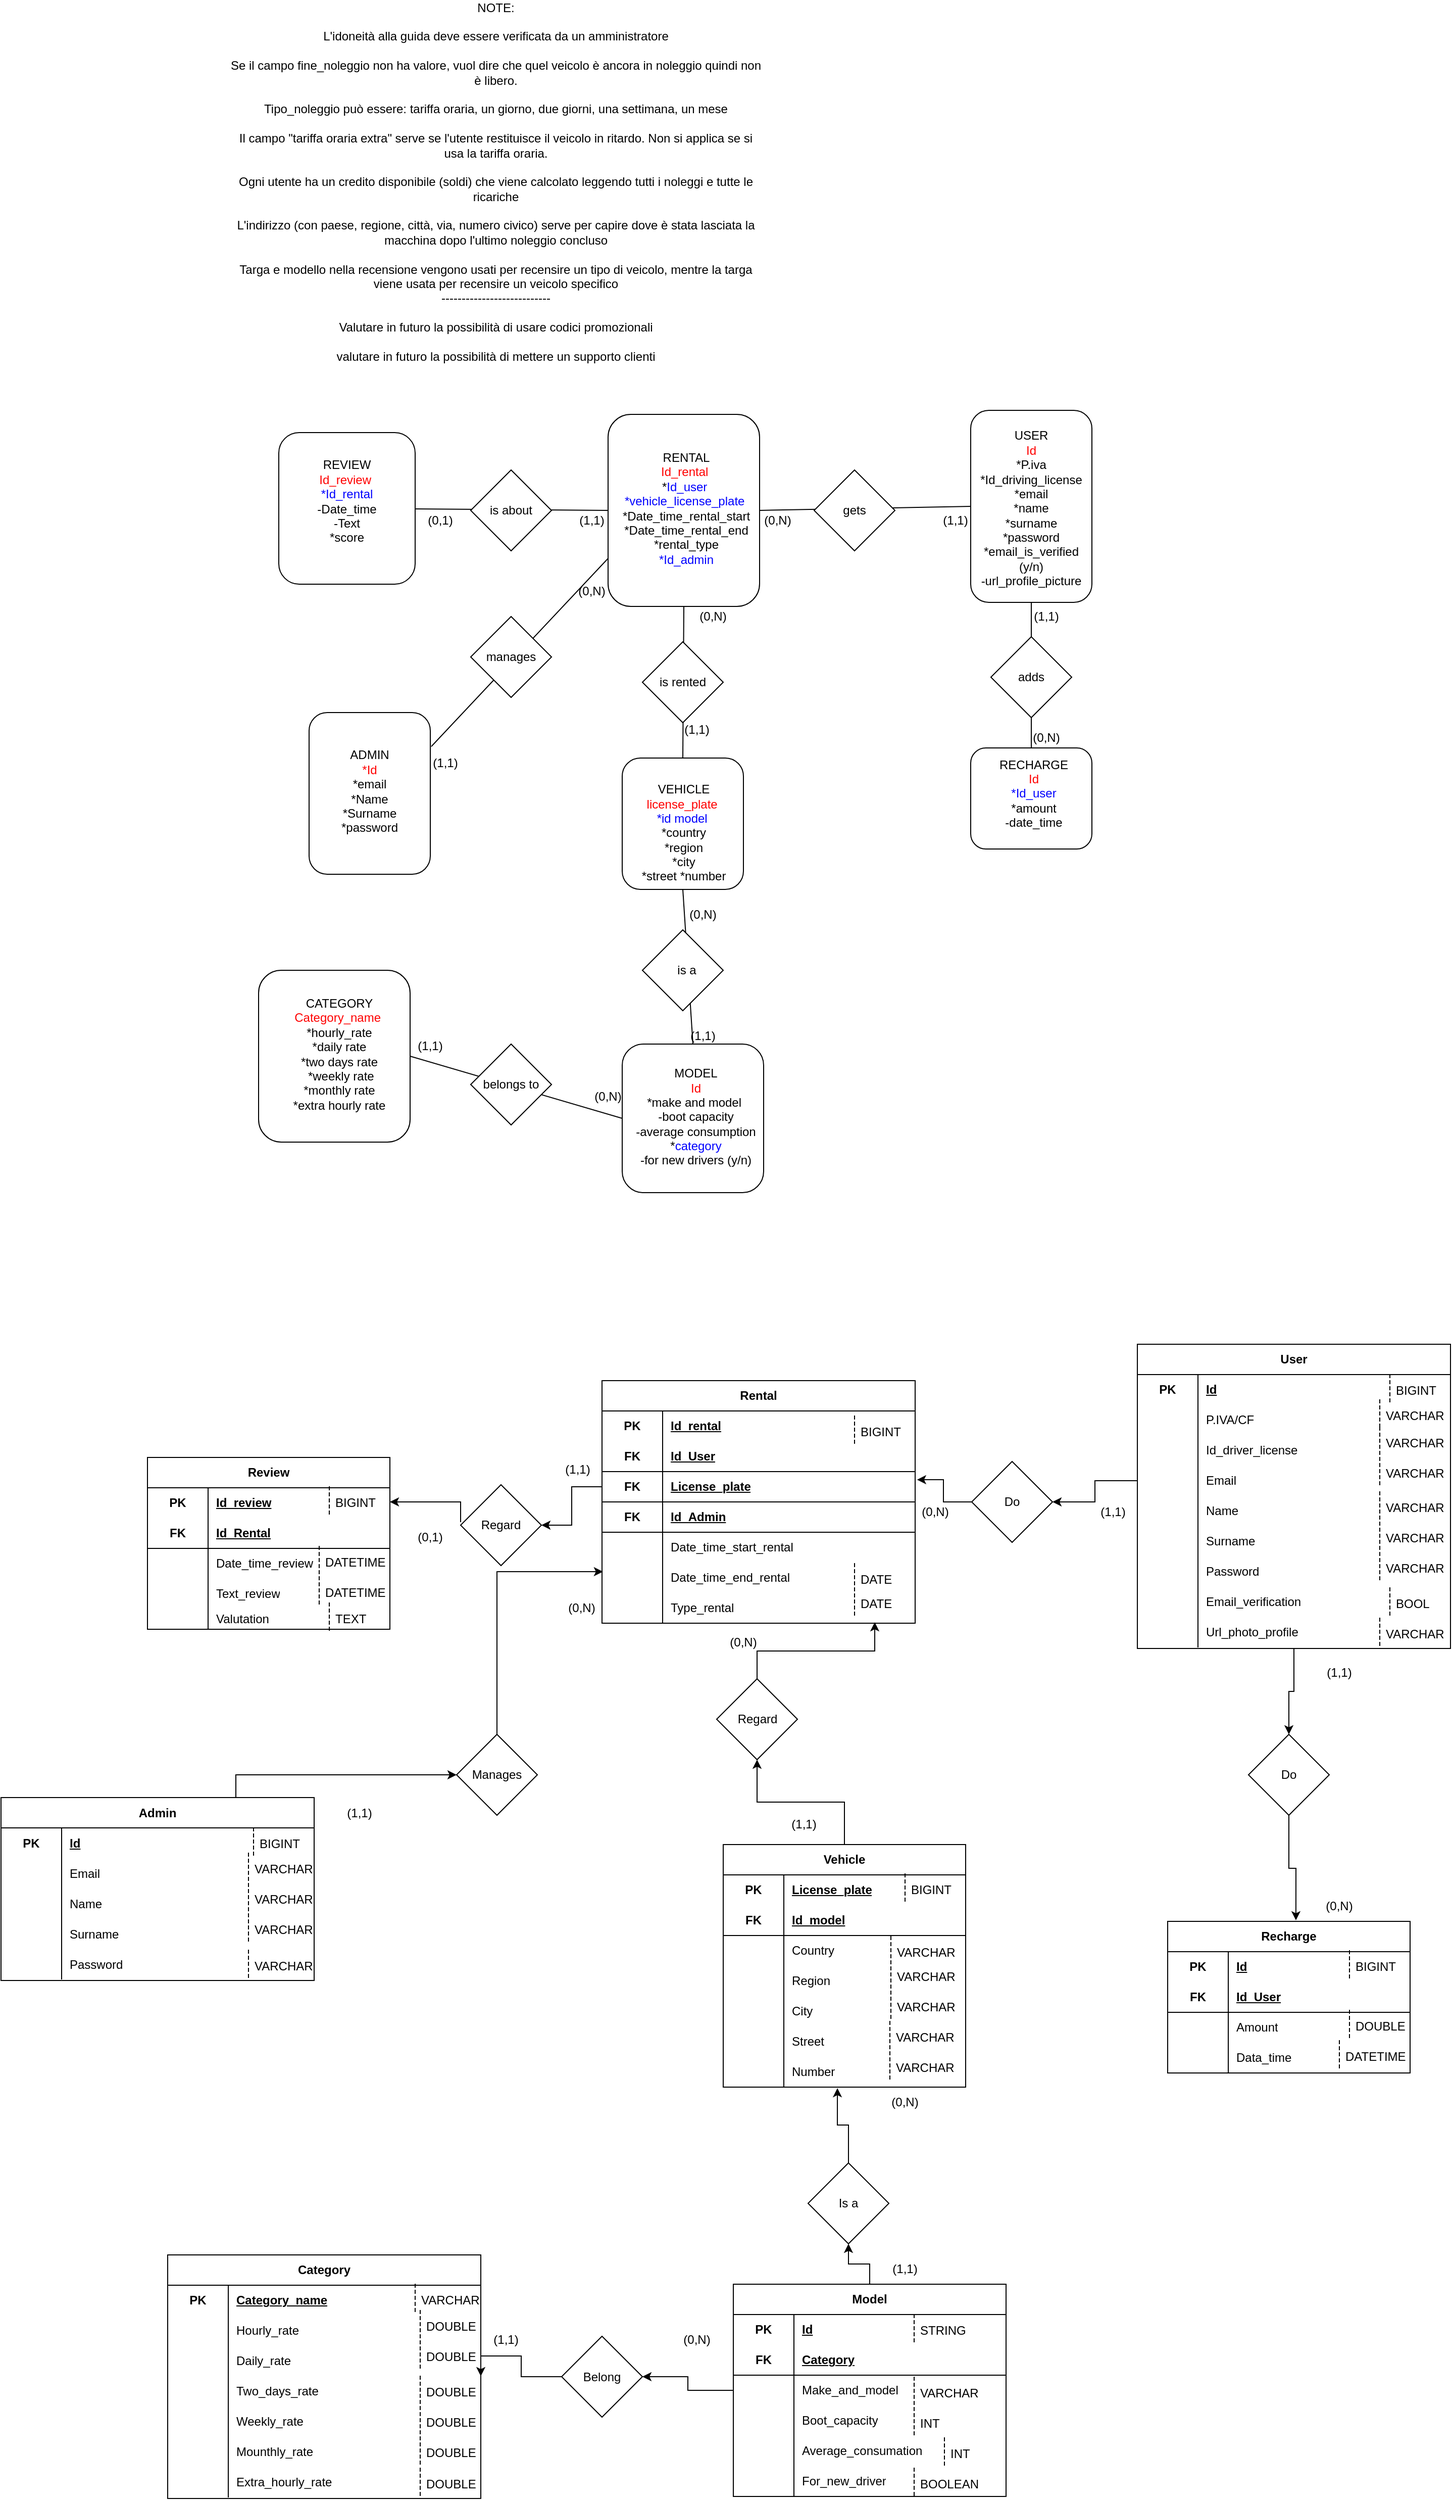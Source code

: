 <mxfile version="21.6.5" type="device">
  <diagram name="Pagina-1" id="spRklvc4D5M0RmGC7vWD">
    <mxGraphModel dx="2901" dy="2365" grid="1" gridSize="10" guides="1" tooltips="1" connect="1" arrows="1" fold="1" page="1" pageScale="1" pageWidth="827" pageHeight="1169" math="0" shadow="0">
      <root>
        <mxCell id="0" />
        <mxCell id="1" parent="0" />
        <mxCell id="g_l1mVCfjvNsbew6AIQk-1" value="&lt;div&gt;NOTE:&lt;/div&gt;&lt;div&gt;&lt;br&gt;&lt;/div&gt;&lt;div&gt;L&#39;idoneità alla guida deve essere verificata da un amministratore&lt;/div&gt;&lt;div&gt;&lt;br&gt;&lt;/div&gt;&lt;div&gt;Se il campo fine_noleggio non ha valore, vuol dire che quel veicolo è ancora in noleggio quindi non è libero.&lt;/div&gt;&lt;div&gt;&lt;br&gt;&lt;/div&gt;&lt;div&gt;Tipo_noleggio può essere: tariffa oraria, un giorno, due giorni, una settimana, un mese&lt;/div&gt;&lt;div&gt;&lt;br&gt;&lt;/div&gt;&lt;div&gt;Il campo &quot;tariffa oraria extra&quot; serve se l&#39;utente restituisce il veicolo in ritardo. Non si applica se si usa la tariffa oraria.&lt;/div&gt;&lt;div&gt;&lt;br&gt;&lt;/div&gt;&lt;div&gt;Ogni utente ha un credito disponibile (soldi) che viene calcolato leggendo tutti i noleggi e tutte le ricariche&lt;/div&gt;&lt;div&gt;&lt;br&gt;&lt;/div&gt;&lt;div&gt;L&#39;indirizzo (con paese, regione, città, via, numero civico) serve per capire dove è stata lasciata la macchina dopo l&#39;ultimo noleggio concluso&lt;/div&gt;&lt;div&gt;&lt;br&gt;&lt;/div&gt;&lt;div&gt;Targa e modello nella recensione vengono usati per recensire un tipo di veicolo, mentre la targa viene usata per recensire un veicolo specifico&lt;/div&gt;&lt;div&gt;---------------------------&lt;/div&gt;&lt;div&gt;&lt;br&gt;&lt;/div&gt;&lt;div&gt;Valutare in futuro la possibilità di usare codici promozionali&lt;/div&gt;&lt;div&gt;&lt;br&gt;&lt;/div&gt;&lt;div&gt;valutare in futuro la possibilità di mettere un supporto clienti&lt;/div&gt;" style="text;html=1;strokeColor=none;fillColor=none;align=center;verticalAlign=middle;whiteSpace=wrap;rounded=0;" parent="1" vertex="1">
          <mxGeometry x="-50" y="-80" width="530" height="340" as="geometry" />
        </mxCell>
        <mxCell id="g_l1mVCfjvNsbew6AIQk-2" value="" style="rounded=1;whiteSpace=wrap;html=1;" parent="1" vertex="1">
          <mxGeometry x="685" y="316" width="120" height="190" as="geometry" />
        </mxCell>
        <mxCell id="g_l1mVCfjvNsbew6AIQk-3" value="USER&lt;br&gt;&lt;font color=&quot;#ff0000&quot;&gt;Id&lt;/font&gt;&lt;br&gt;*P.iva&lt;br&gt;*Id_driving_license&lt;br&gt;*email&lt;br&gt;*name&lt;br&gt;*surname&lt;br&gt;*password&lt;br&gt;*email_is_verified (y/n)&lt;br&gt;-url_profile_picture" style="text;html=1;strokeColor=none;fillColor=none;align=center;verticalAlign=middle;whiteSpace=wrap;rounded=0;" parent="1" vertex="1">
          <mxGeometry x="715" y="400" width="60" height="26" as="geometry" />
        </mxCell>
        <mxCell id="g_l1mVCfjvNsbew6AIQk-4" value="" style="rounded=1;whiteSpace=wrap;html=1;" parent="1" vertex="1">
          <mxGeometry x="340" y="660" width="120" height="130" as="geometry" />
        </mxCell>
        <mxCell id="g_l1mVCfjvNsbew6AIQk-5" value="VEHICLE&lt;br&gt;&lt;font color=&quot;#ff0000&quot;&gt;license_plate&lt;/font&gt;&amp;nbsp;&lt;br&gt;&lt;font color=&quot;#0000ff&quot;&gt;*id&amp;nbsp;model&lt;/font&gt;&amp;nbsp;&lt;br&gt;*country&lt;br&gt;*region&lt;br&gt;*city&lt;br&gt;*street *number" style="text;html=1;strokeColor=none;fillColor=none;align=center;verticalAlign=middle;whiteSpace=wrap;rounded=0;" parent="1" vertex="1">
          <mxGeometry x="356" y="720" width="90" height="27" as="geometry" />
        </mxCell>
        <mxCell id="g_l1mVCfjvNsbew6AIQk-6" value="" style="rounded=1;whiteSpace=wrap;html=1;" parent="1" vertex="1">
          <mxGeometry x="340" y="943" width="140" height="147" as="geometry" />
        </mxCell>
        <mxCell id="g_l1mVCfjvNsbew6AIQk-7" value="MODEL&lt;br&gt;&lt;font color=&quot;#ff0000&quot;&gt;Id&lt;/font&gt;&lt;br&gt;*make and model&lt;span style=&quot;background-color: initial;&quot;&gt;&amp;nbsp;&lt;/span&gt;&lt;br&gt;-boot capacity&lt;br&gt;-average consumption &lt;br&gt;*&lt;font color=&quot;#0000ff&quot;&gt;category&lt;/font&gt;&lt;br&gt;-for new drivers (y/n)" style="text;html=1;strokeColor=none;fillColor=none;align=center;verticalAlign=middle;whiteSpace=wrap;rounded=0;" parent="1" vertex="1">
          <mxGeometry x="346" y="999" width="134" height="31" as="geometry" />
        </mxCell>
        <mxCell id="g_l1mVCfjvNsbew6AIQk-8" value="" style="rounded=1;whiteSpace=wrap;html=1;" parent="1" vertex="1">
          <mxGeometry x="30" y="615" width="120" height="160" as="geometry" />
        </mxCell>
        <mxCell id="g_l1mVCfjvNsbew6AIQk-9" value="ADMIN&lt;br&gt;&lt;font color=&quot;#ff0000&quot;&gt;*Id&lt;/font&gt;&lt;br&gt;*email &lt;br&gt;*Name&lt;br&gt;*Surname *password" style="text;html=1;strokeColor=none;fillColor=none;align=center;verticalAlign=middle;whiteSpace=wrap;rounded=0;" parent="1" vertex="1">
          <mxGeometry x="35" y="650" width="110" height="85" as="geometry" />
        </mxCell>
        <mxCell id="g_l1mVCfjvNsbew6AIQk-10" value="" style="rounded=1;whiteSpace=wrap;html=1;" parent="1" vertex="1">
          <mxGeometry x="326" y="320" width="150" height="190" as="geometry" />
        </mxCell>
        <mxCell id="g_l1mVCfjvNsbew6AIQk-14" value="RENTAL&lt;br&gt;&lt;font color=&quot;#ff0000&quot;&gt;Id_rental&lt;/font&gt;&amp;nbsp;&lt;br&gt;*&lt;font color=&quot;#0000ff&quot;&gt;Id_user&lt;/font&gt;&amp;nbsp;&lt;br&gt;&lt;font color=&quot;#0000ff&quot;&gt;*vehicle_license_plate&lt;/font&gt;&amp;nbsp;&lt;br&gt;*Date_time_rental_start *Date_time_rental_end *rental_type&lt;br&gt;&lt;font color=&quot;#0000ff&quot;&gt;*Id_admin&lt;/font&gt;" style="text;html=1;strokeColor=none;fillColor=none;align=center;verticalAlign=middle;whiteSpace=wrap;rounded=0;" parent="1" vertex="1">
          <mxGeometry x="371" y="400" width="65" height="26" as="geometry" />
        </mxCell>
        <mxCell id="g_l1mVCfjvNsbew6AIQk-15" value="" style="rounded=1;whiteSpace=wrap;html=1;" parent="1" vertex="1">
          <mxGeometry x="-20" y="870" width="150" height="170" as="geometry" />
        </mxCell>
        <mxCell id="g_l1mVCfjvNsbew6AIQk-16" value="CATEGORY&lt;br&gt;&lt;font color=&quot;#ff0000&quot;&gt;Category_name&lt;/font&gt;&amp;nbsp;&lt;br&gt;*hourly_rate&lt;br&gt;*daily rate&lt;br&gt;*two days rate&lt;br&gt;&amp;nbsp;*weekly rate&lt;br&gt;*monthly rate &lt;br&gt;*extra hourly rate" style="text;html=1;strokeColor=none;fillColor=none;align=center;verticalAlign=middle;whiteSpace=wrap;rounded=0;" parent="1" vertex="1">
          <mxGeometry y="885" width="120" height="135" as="geometry" />
        </mxCell>
        <mxCell id="g_l1mVCfjvNsbew6AIQk-17" value="" style="rounded=1;whiteSpace=wrap;html=1;" parent="1" vertex="1">
          <mxGeometry y="338" width="135" height="150" as="geometry" />
        </mxCell>
        <mxCell id="g_l1mVCfjvNsbew6AIQk-18" value="REVIEW&lt;br&gt;&lt;font color=&quot;#ff0000&quot;&gt;Id_review&lt;/font&gt;&amp;nbsp;&lt;br&gt;&lt;font color=&quot;#0000ff&quot;&gt;*Id_rental&lt;/font&gt;&lt;br&gt;-Date_time&lt;br&gt;-Text&lt;br&gt;*score" style="text;html=1;strokeColor=none;fillColor=none;align=center;verticalAlign=middle;whiteSpace=wrap;rounded=0;" parent="1" vertex="1">
          <mxGeometry y="391" width="135" height="30" as="geometry" />
        </mxCell>
        <mxCell id="g_l1mVCfjvNsbew6AIQk-19" value="" style="rounded=1;whiteSpace=wrap;html=1;" parent="1" vertex="1">
          <mxGeometry x="685" y="650" width="120" height="100" as="geometry" />
        </mxCell>
        <mxCell id="g_l1mVCfjvNsbew6AIQk-20" value="RECHARGE&lt;br&gt;&lt;font color=&quot;#ff0000&quot;&gt;Id&lt;/font&gt;&lt;br&gt;&lt;font color=&quot;#0000ff&quot;&gt;*Id_user&lt;/font&gt;&lt;br&gt;*amount&lt;br&gt;-date_time" style="text;html=1;strokeColor=none;fillColor=none;align=center;verticalAlign=middle;whiteSpace=wrap;rounded=0;" parent="1" vertex="1">
          <mxGeometry x="715" y="680" width="65" height="30" as="geometry" />
        </mxCell>
        <mxCell id="g_l1mVCfjvNsbew6AIQk-21" value="" style="endArrow=none;html=1;rounded=0;exitX=0.5;exitY=0;exitDx=0;exitDy=0;entryX=0.5;entryY=1;entryDx=0;entryDy=0;" parent="1" source="g_l1mVCfjvNsbew6AIQk-6" target="g_l1mVCfjvNsbew6AIQk-4" edge="1">
          <mxGeometry width="50" height="50" relative="1" as="geometry">
            <mxPoint x="470" y="790" as="sourcePoint" />
            <mxPoint x="520" y="740" as="targetPoint" />
          </mxGeometry>
        </mxCell>
        <mxCell id="g_l1mVCfjvNsbew6AIQk-22" value="" style="rhombus;whiteSpace=wrap;html=1;" parent="1" vertex="1">
          <mxGeometry x="360" y="830" width="80" height="80" as="geometry" />
        </mxCell>
        <mxCell id="g_l1mVCfjvNsbew6AIQk-24" value="is a" style="text;html=1;strokeColor=none;fillColor=none;align=center;verticalAlign=middle;whiteSpace=wrap;rounded=0;" parent="1" vertex="1">
          <mxGeometry x="373.5" y="855" width="60" height="30" as="geometry" />
        </mxCell>
        <mxCell id="g_l1mVCfjvNsbew6AIQk-25" value="(1,1)" style="text;html=1;strokeColor=none;fillColor=none;align=center;verticalAlign=middle;whiteSpace=wrap;rounded=0;" parent="1" vertex="1">
          <mxGeometry x="390" y="920" width="60" height="30" as="geometry" />
        </mxCell>
        <mxCell id="g_l1mVCfjvNsbew6AIQk-26" value="(0,N)" style="text;html=1;strokeColor=none;fillColor=none;align=center;verticalAlign=middle;whiteSpace=wrap;rounded=0;" parent="1" vertex="1">
          <mxGeometry x="390" y="800" width="60" height="30" as="geometry" />
        </mxCell>
        <mxCell id="g_l1mVCfjvNsbew6AIQk-27" value="" style="endArrow=none;html=1;rounded=0;exitX=1;exitY=0.5;exitDx=0;exitDy=0;entryX=0;entryY=0.5;entryDx=0;entryDy=0;" parent="1" source="g_l1mVCfjvNsbew6AIQk-15" target="g_l1mVCfjvNsbew6AIQk-6" edge="1">
          <mxGeometry width="50" height="50" relative="1" as="geometry">
            <mxPoint x="190" y="910" as="sourcePoint" />
            <mxPoint x="240" y="860" as="targetPoint" />
          </mxGeometry>
        </mxCell>
        <mxCell id="g_l1mVCfjvNsbew6AIQk-28" value="" style="rhombus;whiteSpace=wrap;html=1;" parent="1" vertex="1">
          <mxGeometry x="190" y="943" width="80" height="80" as="geometry" />
        </mxCell>
        <mxCell id="g_l1mVCfjvNsbew6AIQk-29" value="belongs to" style="text;html=1;strokeColor=none;fillColor=none;align=center;verticalAlign=middle;whiteSpace=wrap;rounded=0;" parent="1" vertex="1">
          <mxGeometry x="200" y="967" width="60" height="32" as="geometry" />
        </mxCell>
        <mxCell id="g_l1mVCfjvNsbew6AIQk-30" value="(1,1)" style="text;html=1;strokeColor=none;fillColor=none;align=center;verticalAlign=middle;whiteSpace=wrap;rounded=0;" parent="1" vertex="1">
          <mxGeometry x="120" y="930" width="60" height="30" as="geometry" />
        </mxCell>
        <mxCell id="g_l1mVCfjvNsbew6AIQk-31" value="(0,N)" style="text;html=1;strokeColor=none;fillColor=none;align=center;verticalAlign=middle;whiteSpace=wrap;rounded=0;" parent="1" vertex="1">
          <mxGeometry x="296" y="980" width="60" height="30" as="geometry" />
        </mxCell>
        <mxCell id="g_l1mVCfjvNsbew6AIQk-35" value="(1,1)" style="text;html=1;strokeColor=none;fillColor=none;align=center;verticalAlign=middle;whiteSpace=wrap;rounded=0;" parent="1" vertex="1">
          <mxGeometry x="730" y="505" width="60" height="30" as="geometry" />
        </mxCell>
        <mxCell id="g_l1mVCfjvNsbew6AIQk-50" value="" style="endArrow=none;html=1;rounded=0;exitX=1;exitY=0.5;exitDx=0;exitDy=0;entryX=0;entryY=0.5;entryDx=0;entryDy=0;" parent="1" source="g_l1mVCfjvNsbew6AIQk-10" target="g_l1mVCfjvNsbew6AIQk-2" edge="1">
          <mxGeometry width="50" height="50" relative="1" as="geometry">
            <mxPoint x="490" y="480" as="sourcePoint" />
            <mxPoint x="630" y="480" as="targetPoint" />
          </mxGeometry>
        </mxCell>
        <mxCell id="g_l1mVCfjvNsbew6AIQk-51" value="gets" style="rhombus;whiteSpace=wrap;html=1;" parent="1" vertex="1">
          <mxGeometry x="530" y="375" width="80" height="80" as="geometry" />
        </mxCell>
        <mxCell id="g_l1mVCfjvNsbew6AIQk-53" value="(1,1)" style="text;html=1;strokeColor=none;fillColor=none;align=center;verticalAlign=middle;whiteSpace=wrap;rounded=0;" parent="1" vertex="1">
          <mxGeometry x="640" y="410" width="60" height="30" as="geometry" />
        </mxCell>
        <mxCell id="g_l1mVCfjvNsbew6AIQk-54" value="(0,N)" style="text;html=1;strokeColor=none;fillColor=none;align=center;verticalAlign=middle;whiteSpace=wrap;rounded=0;" parent="1" vertex="1">
          <mxGeometry x="464" y="410" width="60" height="30" as="geometry" />
        </mxCell>
        <mxCell id="g_l1mVCfjvNsbew6AIQk-57" value="" style="endArrow=none;html=1;rounded=0;exitX=0.5;exitY=0;exitDx=0;exitDy=0;entryX=0.5;entryY=1;entryDx=0;entryDy=0;" parent="1" source="g_l1mVCfjvNsbew6AIQk-4" target="g_l1mVCfjvNsbew6AIQk-10" edge="1">
          <mxGeometry width="50" height="50" relative="1" as="geometry">
            <mxPoint x="800" y="700" as="sourcePoint" />
            <mxPoint x="850" y="650" as="targetPoint" />
          </mxGeometry>
        </mxCell>
        <mxCell id="g_l1mVCfjvNsbew6AIQk-55" value="is rented" style="rhombus;whiteSpace=wrap;html=1;" parent="1" vertex="1">
          <mxGeometry x="360" y="545" width="80" height="80" as="geometry" />
        </mxCell>
        <mxCell id="g_l1mVCfjvNsbew6AIQk-60" value="(0,N)" style="text;html=1;strokeColor=none;fillColor=none;align=center;verticalAlign=middle;whiteSpace=wrap;rounded=0;" parent="1" vertex="1">
          <mxGeometry x="400" y="505" width="60" height="30" as="geometry" />
        </mxCell>
        <mxCell id="g_l1mVCfjvNsbew6AIQk-61" value="(1,1)" style="text;html=1;strokeColor=none;fillColor=none;align=center;verticalAlign=middle;whiteSpace=wrap;rounded=0;" parent="1" vertex="1">
          <mxGeometry x="384" y="617" width="60" height="30" as="geometry" />
        </mxCell>
        <mxCell id="g_l1mVCfjvNsbew6AIQk-64" value="" style="endArrow=none;html=1;rounded=0;exitX=0.5;exitY=0;exitDx=0;exitDy=0;entryX=0.5;entryY=1;entryDx=0;entryDy=0;" parent="1" source="g_l1mVCfjvNsbew6AIQk-19" target="g_l1mVCfjvNsbew6AIQk-2" edge="1">
          <mxGeometry width="50" height="50" relative="1" as="geometry">
            <mxPoint x="710" y="610" as="sourcePoint" />
            <mxPoint x="760" y="560" as="targetPoint" />
          </mxGeometry>
        </mxCell>
        <mxCell id="g_l1mVCfjvNsbew6AIQk-65" value="" style="rhombus;whiteSpace=wrap;html=1;" parent="1" vertex="1">
          <mxGeometry x="705" y="540" width="80" height="80" as="geometry" />
        </mxCell>
        <mxCell id="g_l1mVCfjvNsbew6AIQk-66" value="(0,N)" style="text;html=1;strokeColor=none;fillColor=none;align=center;verticalAlign=middle;whiteSpace=wrap;rounded=0;" parent="1" vertex="1">
          <mxGeometry x="730" y="625" width="60" height="30" as="geometry" />
        </mxCell>
        <mxCell id="g_l1mVCfjvNsbew6AIQk-67" value="adds" style="text;html=1;strokeColor=none;fillColor=none;align=center;verticalAlign=middle;whiteSpace=wrap;rounded=0;" parent="1" vertex="1">
          <mxGeometry x="715" y="565" width="60" height="30" as="geometry" />
        </mxCell>
        <mxCell id="g_l1mVCfjvNsbew6AIQk-72" value="" style="endArrow=none;html=1;rounded=0;exitX=1;exitY=0.75;exitDx=0;exitDy=0;entryX=0;entryY=0.5;entryDx=0;entryDy=0;" parent="1" source="g_l1mVCfjvNsbew6AIQk-18" target="g_l1mVCfjvNsbew6AIQk-10" edge="1">
          <mxGeometry width="50" height="50" relative="1" as="geometry">
            <mxPoint x="350" y="560" as="sourcePoint" />
            <mxPoint x="400" y="510" as="targetPoint" />
          </mxGeometry>
        </mxCell>
        <mxCell id="g_l1mVCfjvNsbew6AIQk-73" value="" style="rhombus;whiteSpace=wrap;html=1;" parent="1" vertex="1">
          <mxGeometry x="190" y="375" width="80" height="80" as="geometry" />
        </mxCell>
        <mxCell id="g_l1mVCfjvNsbew6AIQk-74" value="is about" style="text;html=1;strokeColor=none;fillColor=none;align=center;verticalAlign=middle;whiteSpace=wrap;rounded=0;" parent="1" vertex="1">
          <mxGeometry x="200" y="400" width="60" height="30" as="geometry" />
        </mxCell>
        <mxCell id="g_l1mVCfjvNsbew6AIQk-75" value="(1,1)" style="text;html=1;strokeColor=none;fillColor=none;align=center;verticalAlign=middle;whiteSpace=wrap;rounded=0;" parent="1" vertex="1">
          <mxGeometry x="280" y="410" width="60" height="30" as="geometry" />
        </mxCell>
        <mxCell id="g_l1mVCfjvNsbew6AIQk-76" value="(0,1)" style="text;html=1;strokeColor=none;fillColor=none;align=center;verticalAlign=middle;whiteSpace=wrap;rounded=0;" parent="1" vertex="1">
          <mxGeometry x="130" y="410" width="60" height="30" as="geometry" />
        </mxCell>
        <mxCell id="g_l1mVCfjvNsbew6AIQk-78" value="" style="endArrow=none;html=1;rounded=0;exitX=1.008;exitY=0.21;exitDx=0;exitDy=0;exitPerimeter=0;entryX=0;entryY=0.75;entryDx=0;entryDy=0;" parent="1" source="g_l1mVCfjvNsbew6AIQk-8" target="g_l1mVCfjvNsbew6AIQk-10" edge="1">
          <mxGeometry width="50" height="50" relative="1" as="geometry">
            <mxPoint x="220" y="600" as="sourcePoint" />
            <mxPoint x="330" y="500" as="targetPoint" />
          </mxGeometry>
        </mxCell>
        <mxCell id="g_l1mVCfjvNsbew6AIQk-79" value="" style="rhombus;whiteSpace=wrap;html=1;" parent="1" vertex="1">
          <mxGeometry x="190" y="520" width="80" height="80" as="geometry" />
        </mxCell>
        <mxCell id="g_l1mVCfjvNsbew6AIQk-80" value="manages" style="text;html=1;strokeColor=none;fillColor=none;align=center;verticalAlign=middle;whiteSpace=wrap;rounded=0;" parent="1" vertex="1">
          <mxGeometry x="200" y="545" width="60" height="30" as="geometry" />
        </mxCell>
        <mxCell id="g_l1mVCfjvNsbew6AIQk-81" value="(0,N)" style="text;html=1;strokeColor=none;fillColor=none;align=center;verticalAlign=middle;whiteSpace=wrap;rounded=0;" parent="1" vertex="1">
          <mxGeometry x="280" y="480" width="60" height="30" as="geometry" />
        </mxCell>
        <mxCell id="g_l1mVCfjvNsbew6AIQk-84" value="(1,1)" style="text;html=1;strokeColor=none;fillColor=none;align=center;verticalAlign=middle;whiteSpace=wrap;rounded=0;" parent="1" vertex="1">
          <mxGeometry x="135" y="650" width="60" height="30" as="geometry" />
        </mxCell>
        <mxCell id="Zgn1-G-WDwx2S1eYuMzh-245" style="edgeStyle=orthogonalEdgeStyle;rounded=0;orthogonalLoop=1;jettySize=auto;html=1;exitX=0.5;exitY=0;exitDx=0;exitDy=0;entryX=0.471;entryY=1.033;entryDx=0;entryDy=0;entryPerimeter=0;" parent="1" source="Zgn1-G-WDwx2S1eYuMzh-12" target="Zgn1-G-WDwx2S1eYuMzh-192" edge="1">
          <mxGeometry relative="1" as="geometry" />
        </mxCell>
        <mxCell id="Zgn1-G-WDwx2S1eYuMzh-12" value="Is a" style="rhombus;whiteSpace=wrap;html=1;" parent="1" vertex="1">
          <mxGeometry x="524" y="2050" width="80" height="80" as="geometry" />
        </mxCell>
        <mxCell id="Zgn1-G-WDwx2S1eYuMzh-14" value="(1,1)" style="text;html=1;strokeColor=none;fillColor=none;align=center;verticalAlign=middle;whiteSpace=wrap;rounded=0;" parent="1" vertex="1">
          <mxGeometry x="590" y="2140" width="60" height="30" as="geometry" />
        </mxCell>
        <mxCell id="Zgn1-G-WDwx2S1eYuMzh-15" value="(0,N)" style="text;html=1;strokeColor=none;fillColor=none;align=center;verticalAlign=middle;whiteSpace=wrap;rounded=0;" parent="1" vertex="1">
          <mxGeometry x="590" y="1975" width="60" height="30" as="geometry" />
        </mxCell>
        <mxCell id="Zgn1-G-WDwx2S1eYuMzh-295" style="edgeStyle=orthogonalEdgeStyle;rounded=0;orthogonalLoop=1;jettySize=auto;html=1;exitX=0;exitY=0.5;exitDx=0;exitDy=0;entryX=1;entryY=0;entryDx=0;entryDy=0;entryPerimeter=0;" parent="1" source="Zgn1-G-WDwx2S1eYuMzh-17" target="Zgn1-G-WDwx2S1eYuMzh-280" edge="1">
          <mxGeometry relative="1" as="geometry" />
        </mxCell>
        <mxCell id="Zgn1-G-WDwx2S1eYuMzh-17" value="Belong" style="rhombus;whiteSpace=wrap;html=1;" parent="1" vertex="1">
          <mxGeometry x="280" y="2221.5" width="80" height="80" as="geometry" />
        </mxCell>
        <mxCell id="Zgn1-G-WDwx2S1eYuMzh-19" value="(1,1)" style="text;html=1;strokeColor=none;fillColor=none;align=center;verticalAlign=middle;whiteSpace=wrap;rounded=0;" parent="1" vertex="1">
          <mxGeometry x="195" y="2210" width="60" height="30" as="geometry" />
        </mxCell>
        <mxCell id="Zgn1-G-WDwx2S1eYuMzh-21" value="(1,1)" style="text;html=1;strokeColor=none;fillColor=none;align=center;verticalAlign=middle;whiteSpace=wrap;rounded=0;" parent="1" vertex="1">
          <mxGeometry x="1020" y="1550" width="60" height="30" as="geometry" />
        </mxCell>
        <mxCell id="Zgn1-G-WDwx2S1eYuMzh-22" style="edgeStyle=orthogonalEdgeStyle;rounded=0;orthogonalLoop=1;jettySize=auto;html=1;exitX=0;exitY=0.5;exitDx=0;exitDy=0;entryX=1.006;entryY=0.267;entryDx=0;entryDy=0;entryPerimeter=0;" parent="1" source="Zgn1-G-WDwx2S1eYuMzh-23" target="Zgn1-G-WDwx2S1eYuMzh-73" edge="1">
          <mxGeometry relative="1" as="geometry" />
        </mxCell>
        <mxCell id="Zgn1-G-WDwx2S1eYuMzh-23" value="Do" style="rhombus;whiteSpace=wrap;html=1;" parent="1" vertex="1">
          <mxGeometry x="686" y="1356" width="80" height="80" as="geometry" />
        </mxCell>
        <mxCell id="Zgn1-G-WDwx2S1eYuMzh-24" value="(1,1)" style="text;html=1;strokeColor=none;fillColor=none;align=center;verticalAlign=middle;whiteSpace=wrap;rounded=0;" parent="1" vertex="1">
          <mxGeometry x="796" y="1391" width="60" height="30" as="geometry" />
        </mxCell>
        <mxCell id="Zgn1-G-WDwx2S1eYuMzh-25" value="(0,N)" style="text;html=1;strokeColor=none;fillColor=none;align=center;verticalAlign=middle;whiteSpace=wrap;rounded=0;" parent="1" vertex="1">
          <mxGeometry x="620" y="1391" width="60" height="30" as="geometry" />
        </mxCell>
        <mxCell id="Zgn1-G-WDwx2S1eYuMzh-209" style="edgeStyle=orthogonalEdgeStyle;rounded=0;orthogonalLoop=1;jettySize=auto;html=1;exitX=0.5;exitY=0;exitDx=0;exitDy=0;entryX=0.871;entryY=0.967;entryDx=0;entryDy=0;entryPerimeter=0;" parent="1" source="Zgn1-G-WDwx2S1eYuMzh-26" target="Zgn1-G-WDwx2S1eYuMzh-85" edge="1">
          <mxGeometry relative="1" as="geometry" />
        </mxCell>
        <mxCell id="Zgn1-G-WDwx2S1eYuMzh-26" value="Regard" style="rhombus;whiteSpace=wrap;html=1;" parent="1" vertex="1">
          <mxGeometry x="433.5" y="1571" width="80" height="80" as="geometry" />
        </mxCell>
        <mxCell id="Zgn1-G-WDwx2S1eYuMzh-28" value="(0,N)" style="text;html=1;strokeColor=none;fillColor=none;align=center;verticalAlign=middle;whiteSpace=wrap;rounded=0;" parent="1" vertex="1">
          <mxGeometry x="430" y="1520" width="60" height="30" as="geometry" />
        </mxCell>
        <mxCell id="Zgn1-G-WDwx2S1eYuMzh-29" value="(1,1)" style="text;html=1;strokeColor=none;fillColor=none;align=center;verticalAlign=middle;whiteSpace=wrap;rounded=0;" parent="1" vertex="1">
          <mxGeometry x="490" y="1700" width="60" height="30" as="geometry" />
        </mxCell>
        <mxCell id="Zgn1-G-WDwx2S1eYuMzh-168" style="edgeStyle=orthogonalEdgeStyle;rounded=0;orthogonalLoop=1;jettySize=auto;html=1;exitX=0.5;exitY=1;exitDx=0;exitDy=0;entryX=0.529;entryY=-0.007;entryDx=0;entryDy=0;entryPerimeter=0;" parent="1" source="Zgn1-G-WDwx2S1eYuMzh-31" target="Zgn1-G-WDwx2S1eYuMzh-142" edge="1">
          <mxGeometry relative="1" as="geometry" />
        </mxCell>
        <mxCell id="Zgn1-G-WDwx2S1eYuMzh-31" value="Do" style="rhombus;whiteSpace=wrap;html=1;" parent="1" vertex="1">
          <mxGeometry x="960" y="1626" width="80" height="80" as="geometry" />
        </mxCell>
        <mxCell id="Zgn1-G-WDwx2S1eYuMzh-32" value="(0,N)" style="text;html=1;strokeColor=none;fillColor=none;align=center;verticalAlign=middle;whiteSpace=wrap;rounded=0;" parent="1" vertex="1">
          <mxGeometry x="1020" y="1781" width="60" height="30" as="geometry" />
        </mxCell>
        <mxCell id="Zgn1-G-WDwx2S1eYuMzh-34" value="Regard" style="rhombus;whiteSpace=wrap;html=1;" parent="1" vertex="1">
          <mxGeometry x="180" y="1379" width="80" height="80" as="geometry" />
        </mxCell>
        <mxCell id="Zgn1-G-WDwx2S1eYuMzh-35" style="edgeStyle=orthogonalEdgeStyle;rounded=0;orthogonalLoop=1;jettySize=auto;html=1;exitX=1;exitY=0;exitDx=0;exitDy=0;entryX=1;entryY=0.5;entryDx=0;entryDy=0;" parent="1" source="Zgn1-G-WDwx2S1eYuMzh-36" target="Zgn1-G-WDwx2S1eYuMzh-58" edge="1">
          <mxGeometry relative="1" as="geometry" />
        </mxCell>
        <mxCell id="Zgn1-G-WDwx2S1eYuMzh-36" value="(0,1)" style="text;html=1;strokeColor=none;fillColor=none;align=center;verticalAlign=middle;whiteSpace=wrap;rounded=0;" parent="1" vertex="1">
          <mxGeometry x="120" y="1416" width="60" height="30" as="geometry" />
        </mxCell>
        <mxCell id="Zgn1-G-WDwx2S1eYuMzh-335" style="edgeStyle=orthogonalEdgeStyle;rounded=0;orthogonalLoop=1;jettySize=auto;html=1;exitX=0.5;exitY=0;exitDx=0;exitDy=0;entryX=0.003;entryY=0.3;entryDx=0;entryDy=0;entryPerimeter=0;" parent="1" source="Zgn1-G-WDwx2S1eYuMzh-38" target="Zgn1-G-WDwx2S1eYuMzh-82" edge="1">
          <mxGeometry relative="1" as="geometry" />
        </mxCell>
        <mxCell id="Zgn1-G-WDwx2S1eYuMzh-38" value="Manages" style="rhombus;whiteSpace=wrap;html=1;" parent="1" vertex="1">
          <mxGeometry x="176" y="1626" width="80" height="80" as="geometry" />
        </mxCell>
        <mxCell id="Zgn1-G-WDwx2S1eYuMzh-40" value="(0,N)" style="text;html=1;strokeColor=none;fillColor=none;align=center;verticalAlign=middle;whiteSpace=wrap;rounded=0;" parent="1" vertex="1">
          <mxGeometry x="270" y="1486" width="60" height="30" as="geometry" />
        </mxCell>
        <mxCell id="Zgn1-G-WDwx2S1eYuMzh-41" value="(1,1)" style="text;html=1;strokeColor=none;fillColor=none;align=center;verticalAlign=middle;whiteSpace=wrap;rounded=0;" parent="1" vertex="1">
          <mxGeometry x="50" y="1688.5" width="60" height="30" as="geometry" />
        </mxCell>
        <mxCell id="Zgn1-G-WDwx2S1eYuMzh-42" value="Review" style="shape=table;startSize=30;container=1;collapsible=1;childLayout=tableLayout;fixedRows=1;rowLines=0;fontStyle=1;align=center;resizeLast=1;html=1;whiteSpace=wrap;" parent="1" vertex="1">
          <mxGeometry x="-130" y="1352" width="240" height="170" as="geometry">
            <mxRectangle x="-100" y="1220" width="80" height="30" as="alternateBounds" />
          </mxGeometry>
        </mxCell>
        <mxCell id="Zgn1-G-WDwx2S1eYuMzh-43" value="" style="shape=tableRow;horizontal=0;startSize=0;swimlaneHead=0;swimlaneBody=0;fillColor=none;collapsible=0;dropTarget=0;points=[[0,0.5],[1,0.5]];portConstraint=eastwest;top=0;left=0;right=0;bottom=0;html=1;" parent="Zgn1-G-WDwx2S1eYuMzh-42" vertex="1">
          <mxGeometry y="30" width="240" height="30" as="geometry" />
        </mxCell>
        <mxCell id="Zgn1-G-WDwx2S1eYuMzh-44" value="PK" style="shape=partialRectangle;connectable=0;fillColor=none;top=0;left=0;bottom=0;right=0;fontStyle=1;overflow=hidden;html=1;whiteSpace=wrap;" parent="Zgn1-G-WDwx2S1eYuMzh-43" vertex="1">
          <mxGeometry width="60" height="30" as="geometry">
            <mxRectangle width="60" height="30" as="alternateBounds" />
          </mxGeometry>
        </mxCell>
        <mxCell id="Zgn1-G-WDwx2S1eYuMzh-45" value="Id_review" style="shape=partialRectangle;connectable=0;fillColor=none;top=0;left=0;bottom=0;right=0;align=left;spacingLeft=6;fontStyle=5;overflow=hidden;html=1;whiteSpace=wrap;" parent="Zgn1-G-WDwx2S1eYuMzh-43" vertex="1">
          <mxGeometry x="60" width="180" height="30" as="geometry">
            <mxRectangle width="180" height="30" as="alternateBounds" />
          </mxGeometry>
        </mxCell>
        <mxCell id="Zgn1-G-WDwx2S1eYuMzh-46" value="" style="shape=tableRow;horizontal=0;startSize=0;swimlaneHead=0;swimlaneBody=0;fillColor=none;collapsible=0;dropTarget=0;points=[[0,0.5],[1,0.5]];portConstraint=eastwest;top=0;left=0;right=0;bottom=1;html=1;" parent="Zgn1-G-WDwx2S1eYuMzh-42" vertex="1">
          <mxGeometry y="60" width="240" height="30" as="geometry" />
        </mxCell>
        <mxCell id="Zgn1-G-WDwx2S1eYuMzh-47" value="FK" style="shape=partialRectangle;connectable=0;fillColor=none;top=0;left=0;bottom=0;right=0;fontStyle=1;overflow=hidden;html=1;whiteSpace=wrap;" parent="Zgn1-G-WDwx2S1eYuMzh-46" vertex="1">
          <mxGeometry width="60" height="30" as="geometry">
            <mxRectangle width="60" height="30" as="alternateBounds" />
          </mxGeometry>
        </mxCell>
        <mxCell id="Zgn1-G-WDwx2S1eYuMzh-48" value="Id_Rental" style="shape=partialRectangle;connectable=0;fillColor=none;top=0;left=0;bottom=0;right=0;align=left;spacingLeft=6;fontStyle=5;overflow=hidden;html=1;whiteSpace=wrap;" parent="Zgn1-G-WDwx2S1eYuMzh-46" vertex="1">
          <mxGeometry x="60" width="180" height="30" as="geometry">
            <mxRectangle width="180" height="30" as="alternateBounds" />
          </mxGeometry>
        </mxCell>
        <mxCell id="Zgn1-G-WDwx2S1eYuMzh-49" value="" style="shape=tableRow;horizontal=0;startSize=0;swimlaneHead=0;swimlaneBody=0;fillColor=none;collapsible=0;dropTarget=0;points=[[0,0.5],[1,0.5]];portConstraint=eastwest;top=0;left=0;right=0;bottom=0;html=1;" parent="Zgn1-G-WDwx2S1eYuMzh-42" vertex="1">
          <mxGeometry y="90" width="240" height="30" as="geometry" />
        </mxCell>
        <mxCell id="Zgn1-G-WDwx2S1eYuMzh-50" value="" style="shape=partialRectangle;connectable=0;fillColor=none;top=0;left=0;bottom=0;right=0;editable=1;overflow=hidden;html=1;whiteSpace=wrap;" parent="Zgn1-G-WDwx2S1eYuMzh-49" vertex="1">
          <mxGeometry width="60" height="30" as="geometry">
            <mxRectangle width="60" height="30" as="alternateBounds" />
          </mxGeometry>
        </mxCell>
        <mxCell id="Zgn1-G-WDwx2S1eYuMzh-51" value="Date_time_review" style="shape=partialRectangle;connectable=0;fillColor=none;top=0;left=0;bottom=0;right=0;align=left;spacingLeft=6;overflow=hidden;html=1;whiteSpace=wrap;" parent="Zgn1-G-WDwx2S1eYuMzh-49" vertex="1">
          <mxGeometry x="60" width="180" height="30" as="geometry">
            <mxRectangle width="180" height="30" as="alternateBounds" />
          </mxGeometry>
        </mxCell>
        <mxCell id="Zgn1-G-WDwx2S1eYuMzh-52" value="" style="shape=tableRow;horizontal=0;startSize=0;swimlaneHead=0;swimlaneBody=0;fillColor=none;collapsible=0;dropTarget=0;points=[[0,0.5],[1,0.5]];portConstraint=eastwest;top=0;left=0;right=0;bottom=0;html=1;" parent="Zgn1-G-WDwx2S1eYuMzh-42" vertex="1">
          <mxGeometry y="120" width="240" height="30" as="geometry" />
        </mxCell>
        <mxCell id="Zgn1-G-WDwx2S1eYuMzh-53" value="" style="shape=partialRectangle;connectable=0;fillColor=none;top=0;left=0;bottom=0;right=0;editable=1;overflow=hidden;html=1;whiteSpace=wrap;" parent="Zgn1-G-WDwx2S1eYuMzh-52" vertex="1">
          <mxGeometry width="60" height="30" as="geometry">
            <mxRectangle width="60" height="30" as="alternateBounds" />
          </mxGeometry>
        </mxCell>
        <mxCell id="Zgn1-G-WDwx2S1eYuMzh-54" value="Text_review" style="shape=partialRectangle;connectable=0;fillColor=none;top=0;left=0;bottom=0;right=0;align=left;spacingLeft=6;overflow=hidden;html=1;whiteSpace=wrap;" parent="Zgn1-G-WDwx2S1eYuMzh-52" vertex="1">
          <mxGeometry x="60" width="180" height="30" as="geometry">
            <mxRectangle width="180" height="30" as="alternateBounds" />
          </mxGeometry>
        </mxCell>
        <mxCell id="Zgn1-G-WDwx2S1eYuMzh-55" value="" style="shape=tableRow;horizontal=0;startSize=0;swimlaneHead=0;swimlaneBody=0;fillColor=none;collapsible=0;dropTarget=0;points=[[0,0.5],[1,0.5]];portConstraint=eastwest;top=0;left=0;right=0;bottom=0;html=1;" parent="Zgn1-G-WDwx2S1eYuMzh-42" vertex="1">
          <mxGeometry y="150" width="240" height="20" as="geometry" />
        </mxCell>
        <mxCell id="Zgn1-G-WDwx2S1eYuMzh-56" value="" style="shape=partialRectangle;connectable=0;fillColor=none;top=0;left=0;bottom=0;right=0;editable=1;overflow=hidden;html=1;whiteSpace=wrap;" parent="Zgn1-G-WDwx2S1eYuMzh-55" vertex="1">
          <mxGeometry width="60" height="20" as="geometry">
            <mxRectangle width="60" height="20" as="alternateBounds" />
          </mxGeometry>
        </mxCell>
        <mxCell id="Zgn1-G-WDwx2S1eYuMzh-57" value="Valutation" style="shape=partialRectangle;connectable=0;fillColor=none;top=0;left=0;bottom=0;right=0;align=left;spacingLeft=6;overflow=hidden;html=1;whiteSpace=wrap;" parent="Zgn1-G-WDwx2S1eYuMzh-55" vertex="1">
          <mxGeometry x="60" width="180" height="20" as="geometry">
            <mxRectangle width="180" height="20" as="alternateBounds" />
          </mxGeometry>
        </mxCell>
        <mxCell id="Zgn1-G-WDwx2S1eYuMzh-58" value="BIGINT" style="shape=partialRectangle;fillColor=none;align=left;verticalAlign=middle;strokeColor=none;spacingLeft=34;rotatable=0;points=[[0,0.5],[1,0.5]];portConstraint=eastwest;dropTarget=0;" parent="1" vertex="1">
          <mxGeometry x="20" y="1381" width="90" height="30" as="geometry" />
        </mxCell>
        <mxCell id="Zgn1-G-WDwx2S1eYuMzh-59" value="" style="shape=partialRectangle;top=0;left=0;bottom=0;fillColor=none;stokeWidth=1;dashed=1;align=left;verticalAlign=middle;spacingLeft=4;spacingRight=4;overflow=hidden;rotatable=0;points=[];portConstraint=eastwest;part=1;" parent="Zgn1-G-WDwx2S1eYuMzh-58" vertex="1" connectable="0">
          <mxGeometry width="30" height="30" as="geometry" />
        </mxCell>
        <mxCell id="Zgn1-G-WDwx2S1eYuMzh-60" value="DATETIME" style="shape=partialRectangle;fillColor=none;align=left;verticalAlign=middle;strokeColor=none;spacingLeft=34;rotatable=0;points=[[0,0.5],[1,0.5]];portConstraint=eastwest;dropTarget=0;" parent="1" vertex="1">
          <mxGeometry x="10" y="1440" width="90" height="30" as="geometry" />
        </mxCell>
        <mxCell id="Zgn1-G-WDwx2S1eYuMzh-61" value="" style="shape=partialRectangle;top=0;left=0;bottom=0;fillColor=none;stokeWidth=1;dashed=1;align=left;verticalAlign=middle;spacingLeft=4;spacingRight=4;overflow=hidden;rotatable=0;points=[];portConstraint=eastwest;part=1;" parent="Zgn1-G-WDwx2S1eYuMzh-60" vertex="1" connectable="0">
          <mxGeometry width="30" height="30" as="geometry" />
        </mxCell>
        <mxCell id="Zgn1-G-WDwx2S1eYuMzh-62" value="DATETIME" style="shape=partialRectangle;fillColor=none;align=left;verticalAlign=middle;strokeColor=none;spacingLeft=34;rotatable=0;points=[[0,0.5],[1,0.5]];portConstraint=eastwest;dropTarget=0;" parent="1" vertex="1">
          <mxGeometry x="10" y="1470" width="90" height="30" as="geometry" />
        </mxCell>
        <mxCell id="Zgn1-G-WDwx2S1eYuMzh-63" value="" style="shape=partialRectangle;top=0;left=0;bottom=0;fillColor=none;stokeWidth=1;dashed=1;align=left;verticalAlign=middle;spacingLeft=4;spacingRight=4;overflow=hidden;rotatable=0;points=[];portConstraint=eastwest;part=1;" parent="Zgn1-G-WDwx2S1eYuMzh-62" vertex="1" connectable="0">
          <mxGeometry width="30" height="30" as="geometry" />
        </mxCell>
        <mxCell id="Zgn1-G-WDwx2S1eYuMzh-64" value="TEXT" style="shape=partialRectangle;fillColor=none;align=left;verticalAlign=middle;strokeColor=none;spacingLeft=34;rotatable=0;points=[[0,0.5],[1,0.5]];portConstraint=eastwest;dropTarget=0;" parent="1" vertex="1">
          <mxGeometry x="20" y="1496" width="90" height="30" as="geometry" />
        </mxCell>
        <mxCell id="Zgn1-G-WDwx2S1eYuMzh-65" value="" style="shape=partialRectangle;top=0;left=0;bottom=0;fillColor=none;stokeWidth=1;dashed=1;align=left;verticalAlign=middle;spacingLeft=4;spacingRight=4;overflow=hidden;rotatable=0;points=[];portConstraint=eastwest;part=1;" parent="Zgn1-G-WDwx2S1eYuMzh-64" vertex="1" connectable="0">
          <mxGeometry width="30" height="30" as="geometry" />
        </mxCell>
        <mxCell id="Zgn1-G-WDwx2S1eYuMzh-66" value="Rental" style="shape=table;startSize=30;container=1;collapsible=1;childLayout=tableLayout;fixedRows=1;rowLines=0;fontStyle=1;align=center;resizeLast=1;html=1;whiteSpace=wrap;" parent="1" vertex="1">
          <mxGeometry x="320" y="1276" width="310" height="240" as="geometry">
            <mxRectangle x="-100" y="1220" width="80" height="30" as="alternateBounds" />
          </mxGeometry>
        </mxCell>
        <mxCell id="Zgn1-G-WDwx2S1eYuMzh-67" value="" style="shape=tableRow;horizontal=0;startSize=0;swimlaneHead=0;swimlaneBody=0;fillColor=none;collapsible=0;dropTarget=0;points=[[0,0.5],[1,0.5]];portConstraint=eastwest;top=0;left=0;right=0;bottom=0;html=1;" parent="Zgn1-G-WDwx2S1eYuMzh-66" vertex="1">
          <mxGeometry y="30" width="310" height="30" as="geometry" />
        </mxCell>
        <mxCell id="Zgn1-G-WDwx2S1eYuMzh-68" value="PK" style="shape=partialRectangle;connectable=0;fillColor=none;top=0;left=0;bottom=0;right=0;fontStyle=1;overflow=hidden;html=1;whiteSpace=wrap;" parent="Zgn1-G-WDwx2S1eYuMzh-67" vertex="1">
          <mxGeometry width="60" height="30" as="geometry">
            <mxRectangle width="60" height="30" as="alternateBounds" />
          </mxGeometry>
        </mxCell>
        <mxCell id="Zgn1-G-WDwx2S1eYuMzh-69" value="Id_rental" style="shape=partialRectangle;connectable=0;fillColor=none;top=0;left=0;bottom=0;right=0;align=left;spacingLeft=6;fontStyle=5;overflow=hidden;html=1;whiteSpace=wrap;" parent="Zgn1-G-WDwx2S1eYuMzh-67" vertex="1">
          <mxGeometry x="60" width="250" height="30" as="geometry">
            <mxRectangle width="250" height="30" as="alternateBounds" />
          </mxGeometry>
        </mxCell>
        <mxCell id="Zgn1-G-WDwx2S1eYuMzh-70" value="" style="shape=tableRow;horizontal=0;startSize=0;swimlaneHead=0;swimlaneBody=0;fillColor=none;collapsible=0;dropTarget=0;points=[[0,0.5],[1,0.5]];portConstraint=eastwest;top=0;left=0;right=0;bottom=1;html=1;" parent="Zgn1-G-WDwx2S1eYuMzh-66" vertex="1">
          <mxGeometry y="60" width="310" height="30" as="geometry" />
        </mxCell>
        <mxCell id="Zgn1-G-WDwx2S1eYuMzh-71" value="FK" style="shape=partialRectangle;connectable=0;fillColor=none;top=0;left=0;bottom=0;right=0;fontStyle=1;overflow=hidden;html=1;whiteSpace=wrap;" parent="Zgn1-G-WDwx2S1eYuMzh-70" vertex="1">
          <mxGeometry width="60" height="30" as="geometry">
            <mxRectangle width="60" height="30" as="alternateBounds" />
          </mxGeometry>
        </mxCell>
        <mxCell id="Zgn1-G-WDwx2S1eYuMzh-72" value="Id_User" style="shape=partialRectangle;connectable=0;fillColor=none;top=0;left=0;bottom=0;right=0;align=left;spacingLeft=6;fontStyle=5;overflow=hidden;html=1;whiteSpace=wrap;" parent="Zgn1-G-WDwx2S1eYuMzh-70" vertex="1">
          <mxGeometry x="60" width="250" height="30" as="geometry">
            <mxRectangle width="250" height="30" as="alternateBounds" />
          </mxGeometry>
        </mxCell>
        <mxCell id="Zgn1-G-WDwx2S1eYuMzh-73" value="" style="shape=tableRow;horizontal=0;startSize=0;swimlaneHead=0;swimlaneBody=0;fillColor=none;collapsible=0;dropTarget=0;points=[[0,0.5],[1,0.5]];portConstraint=eastwest;top=0;left=0;right=0;bottom=1;html=1;" parent="Zgn1-G-WDwx2S1eYuMzh-66" vertex="1">
          <mxGeometry y="90" width="310" height="30" as="geometry" />
        </mxCell>
        <mxCell id="Zgn1-G-WDwx2S1eYuMzh-74" value="FK" style="shape=partialRectangle;connectable=0;fillColor=none;top=0;left=0;bottom=0;right=0;fontStyle=1;overflow=hidden;html=1;whiteSpace=wrap;" parent="Zgn1-G-WDwx2S1eYuMzh-73" vertex="1">
          <mxGeometry width="60" height="30" as="geometry">
            <mxRectangle width="60" height="30" as="alternateBounds" />
          </mxGeometry>
        </mxCell>
        <mxCell id="Zgn1-G-WDwx2S1eYuMzh-75" value="License_plate" style="shape=partialRectangle;connectable=0;fillColor=none;top=0;left=0;bottom=0;right=0;align=left;spacingLeft=6;fontStyle=5;overflow=hidden;html=1;whiteSpace=wrap;" parent="Zgn1-G-WDwx2S1eYuMzh-73" vertex="1">
          <mxGeometry x="60" width="250" height="30" as="geometry">
            <mxRectangle width="250" height="30" as="alternateBounds" />
          </mxGeometry>
        </mxCell>
        <mxCell id="Zgn1-G-WDwx2S1eYuMzh-76" value="" style="shape=tableRow;horizontal=0;startSize=0;swimlaneHead=0;swimlaneBody=0;fillColor=none;collapsible=0;dropTarget=0;points=[[0,0.5],[1,0.5]];portConstraint=eastwest;top=0;left=0;right=0;bottom=1;html=1;" parent="Zgn1-G-WDwx2S1eYuMzh-66" vertex="1">
          <mxGeometry y="120" width="310" height="30" as="geometry" />
        </mxCell>
        <mxCell id="Zgn1-G-WDwx2S1eYuMzh-77" value="FK" style="shape=partialRectangle;connectable=0;fillColor=none;top=0;left=0;bottom=0;right=0;fontStyle=1;overflow=hidden;html=1;whiteSpace=wrap;" parent="Zgn1-G-WDwx2S1eYuMzh-76" vertex="1">
          <mxGeometry width="60" height="30" as="geometry">
            <mxRectangle width="60" height="30" as="alternateBounds" />
          </mxGeometry>
        </mxCell>
        <mxCell id="Zgn1-G-WDwx2S1eYuMzh-78" value="Id_Admin" style="shape=partialRectangle;connectable=0;fillColor=none;top=0;left=0;bottom=0;right=0;align=left;spacingLeft=6;fontStyle=5;overflow=hidden;html=1;whiteSpace=wrap;" parent="Zgn1-G-WDwx2S1eYuMzh-76" vertex="1">
          <mxGeometry x="60" width="250" height="30" as="geometry">
            <mxRectangle width="250" height="30" as="alternateBounds" />
          </mxGeometry>
        </mxCell>
        <mxCell id="Zgn1-G-WDwx2S1eYuMzh-79" value="" style="shape=tableRow;horizontal=0;startSize=0;swimlaneHead=0;swimlaneBody=0;fillColor=none;collapsible=0;dropTarget=0;points=[[0,0.5],[1,0.5]];portConstraint=eastwest;top=0;left=0;right=0;bottom=0;html=1;" parent="Zgn1-G-WDwx2S1eYuMzh-66" vertex="1">
          <mxGeometry y="150" width="310" height="30" as="geometry" />
        </mxCell>
        <mxCell id="Zgn1-G-WDwx2S1eYuMzh-80" value="" style="shape=partialRectangle;connectable=0;fillColor=none;top=0;left=0;bottom=0;right=0;editable=1;overflow=hidden;html=1;whiteSpace=wrap;" parent="Zgn1-G-WDwx2S1eYuMzh-79" vertex="1">
          <mxGeometry width="60" height="30" as="geometry">
            <mxRectangle width="60" height="30" as="alternateBounds" />
          </mxGeometry>
        </mxCell>
        <mxCell id="Zgn1-G-WDwx2S1eYuMzh-81" value="Date_time_start_rental" style="shape=partialRectangle;connectable=0;fillColor=none;top=0;left=0;bottom=0;right=0;align=left;spacingLeft=6;overflow=hidden;html=1;whiteSpace=wrap;" parent="Zgn1-G-WDwx2S1eYuMzh-79" vertex="1">
          <mxGeometry x="60" width="250" height="30" as="geometry">
            <mxRectangle width="250" height="30" as="alternateBounds" />
          </mxGeometry>
        </mxCell>
        <mxCell id="Zgn1-G-WDwx2S1eYuMzh-82" value="" style="shape=tableRow;horizontal=0;startSize=0;swimlaneHead=0;swimlaneBody=0;fillColor=none;collapsible=0;dropTarget=0;points=[[0,0.5],[1,0.5]];portConstraint=eastwest;top=0;left=0;right=0;bottom=0;html=1;" parent="Zgn1-G-WDwx2S1eYuMzh-66" vertex="1">
          <mxGeometry y="180" width="310" height="30" as="geometry" />
        </mxCell>
        <mxCell id="Zgn1-G-WDwx2S1eYuMzh-83" value="" style="shape=partialRectangle;connectable=0;fillColor=none;top=0;left=0;bottom=0;right=0;editable=1;overflow=hidden;html=1;whiteSpace=wrap;" parent="Zgn1-G-WDwx2S1eYuMzh-82" vertex="1">
          <mxGeometry width="60" height="30" as="geometry">
            <mxRectangle width="60" height="30" as="alternateBounds" />
          </mxGeometry>
        </mxCell>
        <mxCell id="Zgn1-G-WDwx2S1eYuMzh-84" value="Date_time_end_rental" style="shape=partialRectangle;connectable=0;fillColor=none;top=0;left=0;bottom=0;right=0;align=left;spacingLeft=6;overflow=hidden;html=1;whiteSpace=wrap;" parent="Zgn1-G-WDwx2S1eYuMzh-82" vertex="1">
          <mxGeometry x="60" width="250" height="30" as="geometry">
            <mxRectangle width="250" height="30" as="alternateBounds" />
          </mxGeometry>
        </mxCell>
        <mxCell id="Zgn1-G-WDwx2S1eYuMzh-85" value="" style="shape=tableRow;horizontal=0;startSize=0;swimlaneHead=0;swimlaneBody=0;fillColor=none;collapsible=0;dropTarget=0;points=[[0,0.5],[1,0.5]];portConstraint=eastwest;top=0;left=0;right=0;bottom=0;html=1;" parent="Zgn1-G-WDwx2S1eYuMzh-66" vertex="1">
          <mxGeometry y="210" width="310" height="30" as="geometry" />
        </mxCell>
        <mxCell id="Zgn1-G-WDwx2S1eYuMzh-86" value="" style="shape=partialRectangle;connectable=0;fillColor=none;top=0;left=0;bottom=0;right=0;editable=1;overflow=hidden;html=1;whiteSpace=wrap;" parent="Zgn1-G-WDwx2S1eYuMzh-85" vertex="1">
          <mxGeometry width="60" height="30" as="geometry">
            <mxRectangle width="60" height="30" as="alternateBounds" />
          </mxGeometry>
        </mxCell>
        <mxCell id="Zgn1-G-WDwx2S1eYuMzh-87" value="Type_rental" style="shape=partialRectangle;connectable=0;fillColor=none;top=0;left=0;bottom=0;right=0;align=left;spacingLeft=6;overflow=hidden;html=1;whiteSpace=wrap;" parent="Zgn1-G-WDwx2S1eYuMzh-85" vertex="1">
          <mxGeometry x="60" width="250" height="30" as="geometry">
            <mxRectangle width="250" height="30" as="alternateBounds" />
          </mxGeometry>
        </mxCell>
        <mxCell id="Zgn1-G-WDwx2S1eYuMzh-88" value="BIGINT" style="shape=partialRectangle;fillColor=none;align=left;verticalAlign=middle;strokeColor=none;spacingLeft=34;rotatable=0;points=[[0,0.5],[1,0.5]];portConstraint=eastwest;dropTarget=0;" parent="1" vertex="1">
          <mxGeometry x="540" y="1311" width="90" height="30" as="geometry" />
        </mxCell>
        <mxCell id="Zgn1-G-WDwx2S1eYuMzh-89" value="" style="shape=partialRectangle;top=0;left=0;bottom=0;fillColor=none;stokeWidth=1;dashed=1;align=left;verticalAlign=middle;spacingLeft=4;spacingRight=4;overflow=hidden;rotatable=0;points=[];portConstraint=eastwest;part=1;" parent="Zgn1-G-WDwx2S1eYuMzh-88" vertex="1" connectable="0">
          <mxGeometry width="30" height="30" as="geometry" />
        </mxCell>
        <mxCell id="Zgn1-G-WDwx2S1eYuMzh-90" value="DATE" style="shape=partialRectangle;fillColor=none;align=left;verticalAlign=middle;strokeColor=none;spacingLeft=34;rotatable=0;points=[[0,0.5],[1,0.5]];portConstraint=eastwest;dropTarget=0;" parent="1" vertex="1">
          <mxGeometry x="540" y="1457" width="90" height="30" as="geometry" />
        </mxCell>
        <mxCell id="Zgn1-G-WDwx2S1eYuMzh-91" value="" style="shape=partialRectangle;top=0;left=0;bottom=0;fillColor=none;stokeWidth=1;dashed=1;align=left;verticalAlign=middle;spacingLeft=4;spacingRight=4;overflow=hidden;rotatable=0;points=[];portConstraint=eastwest;part=1;" parent="Zgn1-G-WDwx2S1eYuMzh-90" vertex="1" connectable="0">
          <mxGeometry width="30" height="30" as="geometry" />
        </mxCell>
        <mxCell id="Zgn1-G-WDwx2S1eYuMzh-92" value="DATE" style="shape=partialRectangle;fillColor=none;align=left;verticalAlign=middle;strokeColor=none;spacingLeft=34;rotatable=0;points=[[0,0.5],[1,0.5]];portConstraint=eastwest;dropTarget=0;" parent="1" vertex="1">
          <mxGeometry x="540" y="1481" width="90" height="30" as="geometry" />
        </mxCell>
        <mxCell id="Zgn1-G-WDwx2S1eYuMzh-93" value="" style="shape=partialRectangle;top=0;left=0;bottom=0;fillColor=none;stokeWidth=1;dashed=1;align=left;verticalAlign=middle;spacingLeft=4;spacingRight=4;overflow=hidden;rotatable=0;points=[];portConstraint=eastwest;part=1;" parent="Zgn1-G-WDwx2S1eYuMzh-92" vertex="1" connectable="0">
          <mxGeometry width="30" height="30" as="geometry" />
        </mxCell>
        <mxCell id="Zgn1-G-WDwx2S1eYuMzh-94" style="edgeStyle=orthogonalEdgeStyle;rounded=0;orthogonalLoop=1;jettySize=auto;html=1;exitX=0;exitY=0.5;exitDx=0;exitDy=0;entryX=1;entryY=0.5;entryDx=0;entryDy=0;" parent="1" source="Zgn1-G-WDwx2S1eYuMzh-73" target="Zgn1-G-WDwx2S1eYuMzh-34" edge="1">
          <mxGeometry relative="1" as="geometry" />
        </mxCell>
        <mxCell id="Zgn1-G-WDwx2S1eYuMzh-167" style="edgeStyle=orthogonalEdgeStyle;rounded=0;orthogonalLoop=1;jettySize=auto;html=1;exitX=0.5;exitY=1;exitDx=0;exitDy=0;entryX=0.5;entryY=0;entryDx=0;entryDy=0;" parent="1" source="Zgn1-G-WDwx2S1eYuMzh-95" target="Zgn1-G-WDwx2S1eYuMzh-31" edge="1">
          <mxGeometry relative="1" as="geometry" />
        </mxCell>
        <mxCell id="Zgn1-G-WDwx2S1eYuMzh-95" value="User" style="shape=table;startSize=30;container=1;collapsible=1;childLayout=tableLayout;fixedRows=1;rowLines=0;fontStyle=1;align=center;resizeLast=1;html=1;whiteSpace=wrap;" parent="1" vertex="1">
          <mxGeometry x="850" y="1240" width="310" height="301" as="geometry">
            <mxRectangle x="-100" y="1220" width="80" height="30" as="alternateBounds" />
          </mxGeometry>
        </mxCell>
        <mxCell id="Zgn1-G-WDwx2S1eYuMzh-96" value="" style="shape=tableRow;horizontal=0;startSize=0;swimlaneHead=0;swimlaneBody=0;fillColor=none;collapsible=0;dropTarget=0;points=[[0,0.5],[1,0.5]];portConstraint=eastwest;top=0;left=0;right=0;bottom=0;html=1;" parent="Zgn1-G-WDwx2S1eYuMzh-95" vertex="1">
          <mxGeometry y="30" width="310" height="30" as="geometry" />
        </mxCell>
        <mxCell id="Zgn1-G-WDwx2S1eYuMzh-97" value="PK" style="shape=partialRectangle;connectable=0;fillColor=none;top=0;left=0;bottom=0;right=0;fontStyle=1;overflow=hidden;html=1;whiteSpace=wrap;" parent="Zgn1-G-WDwx2S1eYuMzh-96" vertex="1">
          <mxGeometry width="60" height="30" as="geometry">
            <mxRectangle width="60" height="30" as="alternateBounds" />
          </mxGeometry>
        </mxCell>
        <mxCell id="Zgn1-G-WDwx2S1eYuMzh-98" value="Id" style="shape=partialRectangle;connectable=0;fillColor=none;top=0;left=0;bottom=0;right=0;align=left;spacingLeft=6;fontStyle=5;overflow=hidden;html=1;whiteSpace=wrap;" parent="Zgn1-G-WDwx2S1eYuMzh-96" vertex="1">
          <mxGeometry x="60" width="250" height="30" as="geometry">
            <mxRectangle width="250" height="30" as="alternateBounds" />
          </mxGeometry>
        </mxCell>
        <mxCell id="Zgn1-G-WDwx2S1eYuMzh-99" value="" style="shape=tableRow;horizontal=0;startSize=0;swimlaneHead=0;swimlaneBody=0;fillColor=none;collapsible=0;dropTarget=0;points=[[0,0.5],[1,0.5]];portConstraint=eastwest;top=0;left=0;right=0;bottom=0;html=1;" parent="Zgn1-G-WDwx2S1eYuMzh-95" vertex="1">
          <mxGeometry y="60" width="310" height="30" as="geometry" />
        </mxCell>
        <mxCell id="Zgn1-G-WDwx2S1eYuMzh-100" value="" style="shape=partialRectangle;connectable=0;fillColor=none;top=0;left=0;bottom=0;right=0;editable=1;overflow=hidden;html=1;whiteSpace=wrap;" parent="Zgn1-G-WDwx2S1eYuMzh-99" vertex="1">
          <mxGeometry width="60" height="30" as="geometry">
            <mxRectangle width="60" height="30" as="alternateBounds" />
          </mxGeometry>
        </mxCell>
        <mxCell id="Zgn1-G-WDwx2S1eYuMzh-101" value="P.IVA/CF" style="shape=partialRectangle;connectable=0;fillColor=none;top=0;left=0;bottom=0;right=0;align=left;spacingLeft=6;overflow=hidden;html=1;whiteSpace=wrap;" parent="Zgn1-G-WDwx2S1eYuMzh-99" vertex="1">
          <mxGeometry x="60" width="250" height="30" as="geometry">
            <mxRectangle width="250" height="30" as="alternateBounds" />
          </mxGeometry>
        </mxCell>
        <mxCell id="Zgn1-G-WDwx2S1eYuMzh-102" value="" style="shape=tableRow;horizontal=0;startSize=0;swimlaneHead=0;swimlaneBody=0;fillColor=none;collapsible=0;dropTarget=0;points=[[0,0.5],[1,0.5]];portConstraint=eastwest;top=0;left=0;right=0;bottom=0;html=1;" parent="Zgn1-G-WDwx2S1eYuMzh-95" vertex="1">
          <mxGeometry y="90" width="310" height="30" as="geometry" />
        </mxCell>
        <mxCell id="Zgn1-G-WDwx2S1eYuMzh-103" value="" style="shape=partialRectangle;connectable=0;fillColor=none;top=0;left=0;bottom=0;right=0;editable=1;overflow=hidden;html=1;whiteSpace=wrap;" parent="Zgn1-G-WDwx2S1eYuMzh-102" vertex="1">
          <mxGeometry width="60" height="30" as="geometry">
            <mxRectangle width="60" height="30" as="alternateBounds" />
          </mxGeometry>
        </mxCell>
        <mxCell id="Zgn1-G-WDwx2S1eYuMzh-104" value="Id_driver_license" style="shape=partialRectangle;connectable=0;fillColor=none;top=0;left=0;bottom=0;right=0;align=left;spacingLeft=6;overflow=hidden;html=1;whiteSpace=wrap;" parent="Zgn1-G-WDwx2S1eYuMzh-102" vertex="1">
          <mxGeometry x="60" width="250" height="30" as="geometry">
            <mxRectangle width="250" height="30" as="alternateBounds" />
          </mxGeometry>
        </mxCell>
        <mxCell id="Zgn1-G-WDwx2S1eYuMzh-105" value="" style="shape=tableRow;horizontal=0;startSize=0;swimlaneHead=0;swimlaneBody=0;fillColor=none;collapsible=0;dropTarget=0;points=[[0,0.5],[1,0.5]];portConstraint=eastwest;top=0;left=0;right=0;bottom=0;html=1;" parent="Zgn1-G-WDwx2S1eYuMzh-95" vertex="1">
          <mxGeometry y="120" width="310" height="30" as="geometry" />
        </mxCell>
        <mxCell id="Zgn1-G-WDwx2S1eYuMzh-106" value="" style="shape=partialRectangle;connectable=0;fillColor=none;top=0;left=0;bottom=0;right=0;editable=1;overflow=hidden;html=1;whiteSpace=wrap;" parent="Zgn1-G-WDwx2S1eYuMzh-105" vertex="1">
          <mxGeometry width="60" height="30" as="geometry">
            <mxRectangle width="60" height="30" as="alternateBounds" />
          </mxGeometry>
        </mxCell>
        <mxCell id="Zgn1-G-WDwx2S1eYuMzh-107" value="Email" style="shape=partialRectangle;connectable=0;fillColor=none;top=0;left=0;bottom=0;right=0;align=left;spacingLeft=6;overflow=hidden;html=1;whiteSpace=wrap;" parent="Zgn1-G-WDwx2S1eYuMzh-105" vertex="1">
          <mxGeometry x="60" width="250" height="30" as="geometry">
            <mxRectangle width="250" height="30" as="alternateBounds" />
          </mxGeometry>
        </mxCell>
        <mxCell id="Zgn1-G-WDwx2S1eYuMzh-108" value="" style="shape=tableRow;horizontal=0;startSize=0;swimlaneHead=0;swimlaneBody=0;fillColor=none;collapsible=0;dropTarget=0;points=[[0,0.5],[1,0.5]];portConstraint=eastwest;top=0;left=0;right=0;bottom=0;html=1;" parent="Zgn1-G-WDwx2S1eYuMzh-95" vertex="1">
          <mxGeometry y="150" width="310" height="30" as="geometry" />
        </mxCell>
        <mxCell id="Zgn1-G-WDwx2S1eYuMzh-109" value="" style="shape=partialRectangle;connectable=0;fillColor=none;top=0;left=0;bottom=0;right=0;editable=1;overflow=hidden;html=1;whiteSpace=wrap;" parent="Zgn1-G-WDwx2S1eYuMzh-108" vertex="1">
          <mxGeometry width="60" height="30" as="geometry">
            <mxRectangle width="60" height="30" as="alternateBounds" />
          </mxGeometry>
        </mxCell>
        <mxCell id="Zgn1-G-WDwx2S1eYuMzh-110" value="Name" style="shape=partialRectangle;connectable=0;fillColor=none;top=0;left=0;bottom=0;right=0;align=left;spacingLeft=6;overflow=hidden;html=1;whiteSpace=wrap;" parent="Zgn1-G-WDwx2S1eYuMzh-108" vertex="1">
          <mxGeometry x="60" width="250" height="30" as="geometry">
            <mxRectangle width="250" height="30" as="alternateBounds" />
          </mxGeometry>
        </mxCell>
        <mxCell id="Zgn1-G-WDwx2S1eYuMzh-111" value="" style="shape=tableRow;horizontal=0;startSize=0;swimlaneHead=0;swimlaneBody=0;fillColor=none;collapsible=0;dropTarget=0;points=[[0,0.5],[1,0.5]];portConstraint=eastwest;top=0;left=0;right=0;bottom=0;html=1;" parent="Zgn1-G-WDwx2S1eYuMzh-95" vertex="1">
          <mxGeometry y="180" width="310" height="30" as="geometry" />
        </mxCell>
        <mxCell id="Zgn1-G-WDwx2S1eYuMzh-112" value="" style="shape=partialRectangle;connectable=0;fillColor=none;top=0;left=0;bottom=0;right=0;editable=1;overflow=hidden;html=1;whiteSpace=wrap;" parent="Zgn1-G-WDwx2S1eYuMzh-111" vertex="1">
          <mxGeometry width="60" height="30" as="geometry">
            <mxRectangle width="60" height="30" as="alternateBounds" />
          </mxGeometry>
        </mxCell>
        <mxCell id="Zgn1-G-WDwx2S1eYuMzh-113" value="Surname" style="shape=partialRectangle;connectable=0;fillColor=none;top=0;left=0;bottom=0;right=0;align=left;spacingLeft=6;overflow=hidden;html=1;whiteSpace=wrap;" parent="Zgn1-G-WDwx2S1eYuMzh-111" vertex="1">
          <mxGeometry x="60" width="250" height="30" as="geometry">
            <mxRectangle width="250" height="30" as="alternateBounds" />
          </mxGeometry>
        </mxCell>
        <mxCell id="Zgn1-G-WDwx2S1eYuMzh-114" value="" style="shape=tableRow;horizontal=0;startSize=0;swimlaneHead=0;swimlaneBody=0;fillColor=none;collapsible=0;dropTarget=0;points=[[0,0.5],[1,0.5]];portConstraint=eastwest;top=0;left=0;right=0;bottom=0;html=1;" parent="Zgn1-G-WDwx2S1eYuMzh-95" vertex="1">
          <mxGeometry y="210" width="310" height="30" as="geometry" />
        </mxCell>
        <mxCell id="Zgn1-G-WDwx2S1eYuMzh-115" value="" style="shape=partialRectangle;connectable=0;fillColor=none;top=0;left=0;bottom=0;right=0;editable=1;overflow=hidden;html=1;whiteSpace=wrap;" parent="Zgn1-G-WDwx2S1eYuMzh-114" vertex="1">
          <mxGeometry width="60" height="30" as="geometry">
            <mxRectangle width="60" height="30" as="alternateBounds" />
          </mxGeometry>
        </mxCell>
        <mxCell id="Zgn1-G-WDwx2S1eYuMzh-116" value="Password" style="shape=partialRectangle;connectable=0;fillColor=none;top=0;left=0;bottom=0;right=0;align=left;spacingLeft=6;overflow=hidden;html=1;whiteSpace=wrap;" parent="Zgn1-G-WDwx2S1eYuMzh-114" vertex="1">
          <mxGeometry x="60" width="250" height="30" as="geometry">
            <mxRectangle width="250" height="30" as="alternateBounds" />
          </mxGeometry>
        </mxCell>
        <mxCell id="Zgn1-G-WDwx2S1eYuMzh-117" value="" style="shape=tableRow;horizontal=0;startSize=0;swimlaneHead=0;swimlaneBody=0;fillColor=none;collapsible=0;dropTarget=0;points=[[0,0.5],[1,0.5]];portConstraint=eastwest;top=0;left=0;right=0;bottom=0;html=1;" parent="Zgn1-G-WDwx2S1eYuMzh-95" vertex="1">
          <mxGeometry y="240" width="310" height="30" as="geometry" />
        </mxCell>
        <mxCell id="Zgn1-G-WDwx2S1eYuMzh-118" value="" style="shape=partialRectangle;connectable=0;fillColor=none;top=0;left=0;bottom=0;right=0;editable=1;overflow=hidden;html=1;whiteSpace=wrap;" parent="Zgn1-G-WDwx2S1eYuMzh-117" vertex="1">
          <mxGeometry width="60" height="30" as="geometry">
            <mxRectangle width="60" height="30" as="alternateBounds" />
          </mxGeometry>
        </mxCell>
        <mxCell id="Zgn1-G-WDwx2S1eYuMzh-119" value="Email_verification" style="shape=partialRectangle;connectable=0;fillColor=none;top=0;left=0;bottom=0;right=0;align=left;spacingLeft=6;overflow=hidden;html=1;whiteSpace=wrap;" parent="Zgn1-G-WDwx2S1eYuMzh-117" vertex="1">
          <mxGeometry x="60" width="250" height="30" as="geometry">
            <mxRectangle width="250" height="30" as="alternateBounds" />
          </mxGeometry>
        </mxCell>
        <mxCell id="Zgn1-G-WDwx2S1eYuMzh-120" value="" style="shape=tableRow;horizontal=0;startSize=0;swimlaneHead=0;swimlaneBody=0;fillColor=none;collapsible=0;dropTarget=0;points=[[0,0.5],[1,0.5]];portConstraint=eastwest;top=0;left=0;right=0;bottom=0;html=1;" parent="Zgn1-G-WDwx2S1eYuMzh-95" vertex="1">
          <mxGeometry y="270" width="310" height="30" as="geometry" />
        </mxCell>
        <mxCell id="Zgn1-G-WDwx2S1eYuMzh-121" value="" style="shape=partialRectangle;connectable=0;fillColor=none;top=0;left=0;bottom=0;right=0;editable=1;overflow=hidden;html=1;whiteSpace=wrap;" parent="Zgn1-G-WDwx2S1eYuMzh-120" vertex="1">
          <mxGeometry width="60" height="30" as="geometry">
            <mxRectangle width="60" height="30" as="alternateBounds" />
          </mxGeometry>
        </mxCell>
        <mxCell id="Zgn1-G-WDwx2S1eYuMzh-122" value="Url_photo_profile" style="shape=partialRectangle;connectable=0;fillColor=none;top=0;left=0;bottom=0;right=0;align=left;spacingLeft=6;overflow=hidden;html=1;whiteSpace=wrap;" parent="Zgn1-G-WDwx2S1eYuMzh-120" vertex="1">
          <mxGeometry x="60" width="250" height="30" as="geometry">
            <mxRectangle width="250" height="30" as="alternateBounds" />
          </mxGeometry>
        </mxCell>
        <mxCell id="Zgn1-G-WDwx2S1eYuMzh-123" value="BIGINT" style="shape=partialRectangle;fillColor=none;align=left;verticalAlign=middle;strokeColor=none;spacingLeft=34;rotatable=0;points=[[0,0.5],[1,0.5]];portConstraint=eastwest;dropTarget=0;" parent="1" vertex="1">
          <mxGeometry x="1070" y="1270" width="90" height="30" as="geometry" />
        </mxCell>
        <mxCell id="Zgn1-G-WDwx2S1eYuMzh-124" value="" style="shape=partialRectangle;top=0;left=0;bottom=0;fillColor=none;stokeWidth=1;dashed=1;align=left;verticalAlign=middle;spacingLeft=4;spacingRight=4;overflow=hidden;rotatable=0;points=[];portConstraint=eastwest;part=1;" parent="Zgn1-G-WDwx2S1eYuMzh-123" vertex="1" connectable="0">
          <mxGeometry width="30" height="30" as="geometry" />
        </mxCell>
        <mxCell id="Zgn1-G-WDwx2S1eYuMzh-125" value="VARCHAR" style="shape=partialRectangle;fillColor=none;align=left;verticalAlign=middle;strokeColor=none;spacingLeft=34;rotatable=0;points=[[0,0.5],[1,0.5]];portConstraint=eastwest;dropTarget=0;" parent="1" vertex="1">
          <mxGeometry x="1060" y="1295" width="90" height="30" as="geometry" />
        </mxCell>
        <mxCell id="Zgn1-G-WDwx2S1eYuMzh-126" value="" style="shape=partialRectangle;top=0;left=0;bottom=0;fillColor=none;stokeWidth=1;dashed=1;align=left;verticalAlign=middle;spacingLeft=4;spacingRight=4;overflow=hidden;rotatable=0;points=[];portConstraint=eastwest;part=1;" parent="Zgn1-G-WDwx2S1eYuMzh-125" vertex="1" connectable="0">
          <mxGeometry width="30" height="30" as="geometry" />
        </mxCell>
        <mxCell id="Zgn1-G-WDwx2S1eYuMzh-137" value="BOOL" style="shape=partialRectangle;fillColor=none;align=left;verticalAlign=middle;strokeColor=none;spacingLeft=34;rotatable=0;points=[[0,0.5],[1,0.5]];portConstraint=eastwest;dropTarget=0;" parent="1" vertex="1">
          <mxGeometry x="1070" y="1481" width="90" height="30" as="geometry" />
        </mxCell>
        <mxCell id="Zgn1-G-WDwx2S1eYuMzh-138" value="" style="shape=partialRectangle;top=0;left=0;bottom=0;fillColor=none;stokeWidth=1;dashed=1;align=left;verticalAlign=middle;spacingLeft=4;spacingRight=4;overflow=hidden;rotatable=0;points=[];portConstraint=eastwest;part=1;" parent="Zgn1-G-WDwx2S1eYuMzh-137" vertex="1" connectable="0">
          <mxGeometry width="30" height="30" as="geometry" />
        </mxCell>
        <mxCell id="Zgn1-G-WDwx2S1eYuMzh-141" style="edgeStyle=orthogonalEdgeStyle;rounded=0;orthogonalLoop=1;jettySize=auto;html=1;exitX=0;exitY=0.5;exitDx=0;exitDy=0;entryX=1;entryY=0.5;entryDx=0;entryDy=0;" parent="1" source="Zgn1-G-WDwx2S1eYuMzh-105" target="Zgn1-G-WDwx2S1eYuMzh-23" edge="1">
          <mxGeometry relative="1" as="geometry" />
        </mxCell>
        <mxCell id="Zgn1-G-WDwx2S1eYuMzh-142" value="Recharge" style="shape=table;startSize=30;container=1;collapsible=1;childLayout=tableLayout;fixedRows=1;rowLines=0;fontStyle=1;align=center;resizeLast=1;html=1;whiteSpace=wrap;" parent="1" vertex="1">
          <mxGeometry x="880" y="1811" width="240" height="150" as="geometry">
            <mxRectangle x="-100" y="1220" width="80" height="30" as="alternateBounds" />
          </mxGeometry>
        </mxCell>
        <mxCell id="Zgn1-G-WDwx2S1eYuMzh-143" value="" style="shape=tableRow;horizontal=0;startSize=0;swimlaneHead=0;swimlaneBody=0;fillColor=none;collapsible=0;dropTarget=0;points=[[0,0.5],[1,0.5]];portConstraint=eastwest;top=0;left=0;right=0;bottom=0;html=1;" parent="Zgn1-G-WDwx2S1eYuMzh-142" vertex="1">
          <mxGeometry y="30" width="240" height="30" as="geometry" />
        </mxCell>
        <mxCell id="Zgn1-G-WDwx2S1eYuMzh-144" value="PK" style="shape=partialRectangle;connectable=0;fillColor=none;top=0;left=0;bottom=0;right=0;fontStyle=1;overflow=hidden;html=1;whiteSpace=wrap;" parent="Zgn1-G-WDwx2S1eYuMzh-143" vertex="1">
          <mxGeometry width="60" height="30" as="geometry">
            <mxRectangle width="60" height="30" as="alternateBounds" />
          </mxGeometry>
        </mxCell>
        <mxCell id="Zgn1-G-WDwx2S1eYuMzh-145" value="Id" style="shape=partialRectangle;connectable=0;fillColor=none;top=0;left=0;bottom=0;right=0;align=left;spacingLeft=6;fontStyle=5;overflow=hidden;html=1;whiteSpace=wrap;" parent="Zgn1-G-WDwx2S1eYuMzh-143" vertex="1">
          <mxGeometry x="60" width="180" height="30" as="geometry">
            <mxRectangle width="180" height="30" as="alternateBounds" />
          </mxGeometry>
        </mxCell>
        <mxCell id="Zgn1-G-WDwx2S1eYuMzh-146" value="" style="shape=tableRow;horizontal=0;startSize=0;swimlaneHead=0;swimlaneBody=0;fillColor=none;collapsible=0;dropTarget=0;points=[[0,0.5],[1,0.5]];portConstraint=eastwest;top=0;left=0;right=0;bottom=1;html=1;" parent="Zgn1-G-WDwx2S1eYuMzh-142" vertex="1">
          <mxGeometry y="60" width="240" height="30" as="geometry" />
        </mxCell>
        <mxCell id="Zgn1-G-WDwx2S1eYuMzh-147" value="FK" style="shape=partialRectangle;connectable=0;fillColor=none;top=0;left=0;bottom=0;right=0;fontStyle=1;overflow=hidden;html=1;whiteSpace=wrap;" parent="Zgn1-G-WDwx2S1eYuMzh-146" vertex="1">
          <mxGeometry width="60" height="30" as="geometry">
            <mxRectangle width="60" height="30" as="alternateBounds" />
          </mxGeometry>
        </mxCell>
        <mxCell id="Zgn1-G-WDwx2S1eYuMzh-148" value="Id_User" style="shape=partialRectangle;connectable=0;fillColor=none;top=0;left=0;bottom=0;right=0;align=left;spacingLeft=6;fontStyle=5;overflow=hidden;html=1;whiteSpace=wrap;" parent="Zgn1-G-WDwx2S1eYuMzh-146" vertex="1">
          <mxGeometry x="60" width="180" height="30" as="geometry">
            <mxRectangle width="180" height="30" as="alternateBounds" />
          </mxGeometry>
        </mxCell>
        <mxCell id="Zgn1-G-WDwx2S1eYuMzh-149" value="" style="shape=tableRow;horizontal=0;startSize=0;swimlaneHead=0;swimlaneBody=0;fillColor=none;collapsible=0;dropTarget=0;points=[[0,0.5],[1,0.5]];portConstraint=eastwest;top=0;left=0;right=0;bottom=0;html=1;" parent="Zgn1-G-WDwx2S1eYuMzh-142" vertex="1">
          <mxGeometry y="90" width="240" height="30" as="geometry" />
        </mxCell>
        <mxCell id="Zgn1-G-WDwx2S1eYuMzh-150" value="" style="shape=partialRectangle;connectable=0;fillColor=none;top=0;left=0;bottom=0;right=0;editable=1;overflow=hidden;html=1;whiteSpace=wrap;" parent="Zgn1-G-WDwx2S1eYuMzh-149" vertex="1">
          <mxGeometry width="60" height="30" as="geometry">
            <mxRectangle width="60" height="30" as="alternateBounds" />
          </mxGeometry>
        </mxCell>
        <mxCell id="Zgn1-G-WDwx2S1eYuMzh-151" value="Amount" style="shape=partialRectangle;connectable=0;fillColor=none;top=0;left=0;bottom=0;right=0;align=left;spacingLeft=6;overflow=hidden;html=1;whiteSpace=wrap;" parent="Zgn1-G-WDwx2S1eYuMzh-149" vertex="1">
          <mxGeometry x="60" width="180" height="30" as="geometry">
            <mxRectangle width="180" height="30" as="alternateBounds" />
          </mxGeometry>
        </mxCell>
        <mxCell id="Zgn1-G-WDwx2S1eYuMzh-152" value="" style="shape=tableRow;horizontal=0;startSize=0;swimlaneHead=0;swimlaneBody=0;fillColor=none;collapsible=0;dropTarget=0;points=[[0,0.5],[1,0.5]];portConstraint=eastwest;top=0;left=0;right=0;bottom=0;html=1;" parent="Zgn1-G-WDwx2S1eYuMzh-142" vertex="1">
          <mxGeometry y="120" width="240" height="30" as="geometry" />
        </mxCell>
        <mxCell id="Zgn1-G-WDwx2S1eYuMzh-153" value="" style="shape=partialRectangle;connectable=0;fillColor=none;top=0;left=0;bottom=0;right=0;editable=1;overflow=hidden;html=1;whiteSpace=wrap;" parent="Zgn1-G-WDwx2S1eYuMzh-152" vertex="1">
          <mxGeometry width="60" height="30" as="geometry">
            <mxRectangle width="60" height="30" as="alternateBounds" />
          </mxGeometry>
        </mxCell>
        <mxCell id="Zgn1-G-WDwx2S1eYuMzh-154" value="Data_time" style="shape=partialRectangle;connectable=0;fillColor=none;top=0;left=0;bottom=0;right=0;align=left;spacingLeft=6;overflow=hidden;html=1;whiteSpace=wrap;" parent="Zgn1-G-WDwx2S1eYuMzh-152" vertex="1">
          <mxGeometry x="60" width="180" height="30" as="geometry">
            <mxRectangle width="180" height="30" as="alternateBounds" />
          </mxGeometry>
        </mxCell>
        <mxCell id="Zgn1-G-WDwx2S1eYuMzh-158" value="BIGINT" style="shape=partialRectangle;fillColor=none;align=left;verticalAlign=middle;strokeColor=none;spacingLeft=34;rotatable=0;points=[[0,0.5],[1,0.5]];portConstraint=eastwest;dropTarget=0;" parent="1" vertex="1">
          <mxGeometry x="1030" y="1840" width="90" height="30" as="geometry" />
        </mxCell>
        <mxCell id="Zgn1-G-WDwx2S1eYuMzh-159" value="" style="shape=partialRectangle;top=0;left=0;bottom=0;fillColor=none;stokeWidth=1;dashed=1;align=left;verticalAlign=middle;spacingLeft=4;spacingRight=4;overflow=hidden;rotatable=0;points=[];portConstraint=eastwest;part=1;" parent="Zgn1-G-WDwx2S1eYuMzh-158" vertex="1" connectable="0">
          <mxGeometry width="30" height="30" as="geometry" />
        </mxCell>
        <mxCell id="Zgn1-G-WDwx2S1eYuMzh-160" value="DOUBLE" style="shape=partialRectangle;fillColor=none;align=left;verticalAlign=middle;strokeColor=none;spacingLeft=34;rotatable=0;points=[[0,0.5],[1,0.5]];portConstraint=eastwest;dropTarget=0;" parent="1" vertex="1">
          <mxGeometry x="1030" y="1899" width="90" height="30" as="geometry" />
        </mxCell>
        <mxCell id="Zgn1-G-WDwx2S1eYuMzh-161" value="" style="shape=partialRectangle;top=0;left=0;bottom=0;fillColor=none;stokeWidth=1;dashed=1;align=left;verticalAlign=middle;spacingLeft=4;spacingRight=4;overflow=hidden;rotatable=0;points=[];portConstraint=eastwest;part=1;" parent="Zgn1-G-WDwx2S1eYuMzh-160" vertex="1" connectable="0">
          <mxGeometry width="30" height="30" as="geometry" />
        </mxCell>
        <mxCell id="Zgn1-G-WDwx2S1eYuMzh-162" value="DATETIME" style="shape=partialRectangle;fillColor=none;align=left;verticalAlign=middle;strokeColor=none;spacingLeft=34;rotatable=0;points=[[0,0.5],[1,0.5]];portConstraint=eastwest;dropTarget=0;" parent="1" vertex="1">
          <mxGeometry x="1020" y="1929" width="90" height="30" as="geometry" />
        </mxCell>
        <mxCell id="Zgn1-G-WDwx2S1eYuMzh-163" value="" style="shape=partialRectangle;top=0;left=0;bottom=0;fillColor=none;stokeWidth=1;dashed=1;align=left;verticalAlign=middle;spacingLeft=4;spacingRight=4;overflow=hidden;rotatable=0;points=[];portConstraint=eastwest;part=1;" parent="Zgn1-G-WDwx2S1eYuMzh-162" vertex="1" connectable="0">
          <mxGeometry width="30" height="30" as="geometry" />
        </mxCell>
        <mxCell id="Zgn1-G-WDwx2S1eYuMzh-208" style="edgeStyle=orthogonalEdgeStyle;rounded=0;orthogonalLoop=1;jettySize=auto;html=1;exitX=0.5;exitY=0;exitDx=0;exitDy=0;entryX=0.5;entryY=1;entryDx=0;entryDy=0;" parent="1" source="Zgn1-G-WDwx2S1eYuMzh-170" target="Zgn1-G-WDwx2S1eYuMzh-26" edge="1">
          <mxGeometry relative="1" as="geometry" />
        </mxCell>
        <mxCell id="Zgn1-G-WDwx2S1eYuMzh-170" value="Vehicle" style="shape=table;startSize=30;container=1;collapsible=1;childLayout=tableLayout;fixedRows=1;rowLines=0;fontStyle=1;align=center;resizeLast=1;html=1;whiteSpace=wrap;" parent="1" vertex="1">
          <mxGeometry x="440" y="1735" width="240" height="240" as="geometry">
            <mxRectangle x="-100" y="1220" width="80" height="30" as="alternateBounds" />
          </mxGeometry>
        </mxCell>
        <mxCell id="Zgn1-G-WDwx2S1eYuMzh-171" value="" style="shape=tableRow;horizontal=0;startSize=0;swimlaneHead=0;swimlaneBody=0;fillColor=none;collapsible=0;dropTarget=0;points=[[0,0.5],[1,0.5]];portConstraint=eastwest;top=0;left=0;right=0;bottom=0;html=1;" parent="Zgn1-G-WDwx2S1eYuMzh-170" vertex="1">
          <mxGeometry y="30" width="240" height="30" as="geometry" />
        </mxCell>
        <mxCell id="Zgn1-G-WDwx2S1eYuMzh-172" value="PK" style="shape=partialRectangle;connectable=0;fillColor=none;top=0;left=0;bottom=0;right=0;fontStyle=1;overflow=hidden;html=1;whiteSpace=wrap;" parent="Zgn1-G-WDwx2S1eYuMzh-171" vertex="1">
          <mxGeometry width="60" height="30" as="geometry">
            <mxRectangle width="60" height="30" as="alternateBounds" />
          </mxGeometry>
        </mxCell>
        <mxCell id="Zgn1-G-WDwx2S1eYuMzh-173" value="License_plate" style="shape=partialRectangle;connectable=0;fillColor=none;top=0;left=0;bottom=0;right=0;align=left;spacingLeft=6;fontStyle=5;overflow=hidden;html=1;whiteSpace=wrap;" parent="Zgn1-G-WDwx2S1eYuMzh-171" vertex="1">
          <mxGeometry x="60" width="180" height="30" as="geometry">
            <mxRectangle width="180" height="30" as="alternateBounds" />
          </mxGeometry>
        </mxCell>
        <mxCell id="Zgn1-G-WDwx2S1eYuMzh-174" value="" style="shape=tableRow;horizontal=0;startSize=0;swimlaneHead=0;swimlaneBody=0;fillColor=none;collapsible=0;dropTarget=0;points=[[0,0.5],[1,0.5]];portConstraint=eastwest;top=0;left=0;right=0;bottom=1;html=1;" parent="Zgn1-G-WDwx2S1eYuMzh-170" vertex="1">
          <mxGeometry y="60" width="240" height="30" as="geometry" />
        </mxCell>
        <mxCell id="Zgn1-G-WDwx2S1eYuMzh-175" value="FK" style="shape=partialRectangle;connectable=0;fillColor=none;top=0;left=0;bottom=0;right=0;fontStyle=1;overflow=hidden;html=1;whiteSpace=wrap;" parent="Zgn1-G-WDwx2S1eYuMzh-174" vertex="1">
          <mxGeometry width="60" height="30" as="geometry">
            <mxRectangle width="60" height="30" as="alternateBounds" />
          </mxGeometry>
        </mxCell>
        <mxCell id="Zgn1-G-WDwx2S1eYuMzh-176" value="Id_model" style="shape=partialRectangle;connectable=0;fillColor=none;top=0;left=0;bottom=0;right=0;align=left;spacingLeft=6;fontStyle=5;overflow=hidden;html=1;whiteSpace=wrap;" parent="Zgn1-G-WDwx2S1eYuMzh-174" vertex="1">
          <mxGeometry x="60" width="180" height="30" as="geometry">
            <mxRectangle width="180" height="30" as="alternateBounds" />
          </mxGeometry>
        </mxCell>
        <mxCell id="Zgn1-G-WDwx2S1eYuMzh-177" value="" style="shape=tableRow;horizontal=0;startSize=0;swimlaneHead=0;swimlaneBody=0;fillColor=none;collapsible=0;dropTarget=0;points=[[0,0.5],[1,0.5]];portConstraint=eastwest;top=0;left=0;right=0;bottom=0;html=1;" parent="Zgn1-G-WDwx2S1eYuMzh-170" vertex="1">
          <mxGeometry y="90" width="240" height="30" as="geometry" />
        </mxCell>
        <mxCell id="Zgn1-G-WDwx2S1eYuMzh-178" value="" style="shape=partialRectangle;connectable=0;fillColor=none;top=0;left=0;bottom=0;right=0;editable=1;overflow=hidden;html=1;whiteSpace=wrap;" parent="Zgn1-G-WDwx2S1eYuMzh-177" vertex="1">
          <mxGeometry width="60" height="30" as="geometry">
            <mxRectangle width="60" height="30" as="alternateBounds" />
          </mxGeometry>
        </mxCell>
        <mxCell id="Zgn1-G-WDwx2S1eYuMzh-179" value="Country" style="shape=partialRectangle;connectable=0;fillColor=none;top=0;left=0;bottom=0;right=0;align=left;spacingLeft=6;overflow=hidden;html=1;whiteSpace=wrap;" parent="Zgn1-G-WDwx2S1eYuMzh-177" vertex="1">
          <mxGeometry x="60" width="180" height="30" as="geometry">
            <mxRectangle width="180" height="30" as="alternateBounds" />
          </mxGeometry>
        </mxCell>
        <mxCell id="Zgn1-G-WDwx2S1eYuMzh-180" value="" style="shape=tableRow;horizontal=0;startSize=0;swimlaneHead=0;swimlaneBody=0;fillColor=none;collapsible=0;dropTarget=0;points=[[0,0.5],[1,0.5]];portConstraint=eastwest;top=0;left=0;right=0;bottom=0;html=1;" parent="Zgn1-G-WDwx2S1eYuMzh-170" vertex="1">
          <mxGeometry y="120" width="240" height="30" as="geometry" />
        </mxCell>
        <mxCell id="Zgn1-G-WDwx2S1eYuMzh-181" value="" style="shape=partialRectangle;connectable=0;fillColor=none;top=0;left=0;bottom=0;right=0;editable=1;overflow=hidden;html=1;whiteSpace=wrap;" parent="Zgn1-G-WDwx2S1eYuMzh-180" vertex="1">
          <mxGeometry width="60" height="30" as="geometry">
            <mxRectangle width="60" height="30" as="alternateBounds" />
          </mxGeometry>
        </mxCell>
        <mxCell id="Zgn1-G-WDwx2S1eYuMzh-182" value="Region" style="shape=partialRectangle;connectable=0;fillColor=none;top=0;left=0;bottom=0;right=0;align=left;spacingLeft=6;overflow=hidden;html=1;whiteSpace=wrap;" parent="Zgn1-G-WDwx2S1eYuMzh-180" vertex="1">
          <mxGeometry x="60" width="180" height="30" as="geometry">
            <mxRectangle width="180" height="30" as="alternateBounds" />
          </mxGeometry>
        </mxCell>
        <mxCell id="Zgn1-G-WDwx2S1eYuMzh-189" value="" style="shape=tableRow;horizontal=0;startSize=0;swimlaneHead=0;swimlaneBody=0;fillColor=none;collapsible=0;dropTarget=0;points=[[0,0.5],[1,0.5]];portConstraint=eastwest;top=0;left=0;right=0;bottom=0;html=1;" parent="Zgn1-G-WDwx2S1eYuMzh-170" vertex="1">
          <mxGeometry y="150" width="240" height="30" as="geometry" />
        </mxCell>
        <mxCell id="Zgn1-G-WDwx2S1eYuMzh-190" value="" style="shape=partialRectangle;connectable=0;fillColor=none;top=0;left=0;bottom=0;right=0;editable=1;overflow=hidden;html=1;whiteSpace=wrap;" parent="Zgn1-G-WDwx2S1eYuMzh-189" vertex="1">
          <mxGeometry width="60" height="30" as="geometry">
            <mxRectangle width="60" height="30" as="alternateBounds" />
          </mxGeometry>
        </mxCell>
        <mxCell id="Zgn1-G-WDwx2S1eYuMzh-191" value="City" style="shape=partialRectangle;connectable=0;fillColor=none;top=0;left=0;bottom=0;right=0;align=left;spacingLeft=6;overflow=hidden;html=1;whiteSpace=wrap;" parent="Zgn1-G-WDwx2S1eYuMzh-189" vertex="1">
          <mxGeometry x="60" width="180" height="30" as="geometry">
            <mxRectangle width="180" height="30" as="alternateBounds" />
          </mxGeometry>
        </mxCell>
        <mxCell id="Zgn1-G-WDwx2S1eYuMzh-195" value="" style="shape=tableRow;horizontal=0;startSize=0;swimlaneHead=0;swimlaneBody=0;fillColor=none;collapsible=0;dropTarget=0;points=[[0,0.5],[1,0.5]];portConstraint=eastwest;top=0;left=0;right=0;bottom=0;html=1;" parent="Zgn1-G-WDwx2S1eYuMzh-170" vertex="1">
          <mxGeometry y="180" width="240" height="30" as="geometry" />
        </mxCell>
        <mxCell id="Zgn1-G-WDwx2S1eYuMzh-196" value="" style="shape=partialRectangle;connectable=0;fillColor=none;top=0;left=0;bottom=0;right=0;editable=1;overflow=hidden;html=1;whiteSpace=wrap;" parent="Zgn1-G-WDwx2S1eYuMzh-195" vertex="1">
          <mxGeometry width="60" height="30" as="geometry">
            <mxRectangle width="60" height="30" as="alternateBounds" />
          </mxGeometry>
        </mxCell>
        <mxCell id="Zgn1-G-WDwx2S1eYuMzh-197" value="Street" style="shape=partialRectangle;connectable=0;fillColor=none;top=0;left=0;bottom=0;right=0;align=left;spacingLeft=6;overflow=hidden;html=1;whiteSpace=wrap;" parent="Zgn1-G-WDwx2S1eYuMzh-195" vertex="1">
          <mxGeometry x="60" width="180" height="30" as="geometry">
            <mxRectangle width="180" height="30" as="alternateBounds" />
          </mxGeometry>
        </mxCell>
        <mxCell id="Zgn1-G-WDwx2S1eYuMzh-192" value="" style="shape=tableRow;horizontal=0;startSize=0;swimlaneHead=0;swimlaneBody=0;fillColor=none;collapsible=0;dropTarget=0;points=[[0,0.5],[1,0.5]];portConstraint=eastwest;top=0;left=0;right=0;bottom=0;html=1;" parent="Zgn1-G-WDwx2S1eYuMzh-170" vertex="1">
          <mxGeometry y="210" width="240" height="30" as="geometry" />
        </mxCell>
        <mxCell id="Zgn1-G-WDwx2S1eYuMzh-193" value="" style="shape=partialRectangle;connectable=0;fillColor=none;top=0;left=0;bottom=0;right=0;editable=1;overflow=hidden;html=1;whiteSpace=wrap;" parent="Zgn1-G-WDwx2S1eYuMzh-192" vertex="1">
          <mxGeometry width="60" height="30" as="geometry">
            <mxRectangle width="60" height="30" as="alternateBounds" />
          </mxGeometry>
        </mxCell>
        <mxCell id="Zgn1-G-WDwx2S1eYuMzh-194" value="Number" style="shape=partialRectangle;connectable=0;fillColor=none;top=0;left=0;bottom=0;right=0;align=left;spacingLeft=6;overflow=hidden;html=1;whiteSpace=wrap;" parent="Zgn1-G-WDwx2S1eYuMzh-192" vertex="1">
          <mxGeometry x="60" width="180" height="30" as="geometry">
            <mxRectangle width="180" height="30" as="alternateBounds" />
          </mxGeometry>
        </mxCell>
        <mxCell id="Zgn1-G-WDwx2S1eYuMzh-183" value="BIGINT" style="shape=partialRectangle;fillColor=none;align=left;verticalAlign=middle;strokeColor=none;spacingLeft=34;rotatable=0;points=[[0,0.5],[1,0.5]];portConstraint=eastwest;dropTarget=0;" parent="1" vertex="1">
          <mxGeometry x="590" y="1764" width="90" height="30" as="geometry" />
        </mxCell>
        <mxCell id="Zgn1-G-WDwx2S1eYuMzh-184" value="" style="shape=partialRectangle;top=0;left=0;bottom=0;fillColor=none;stokeWidth=1;dashed=1;align=left;verticalAlign=middle;spacingLeft=4;spacingRight=4;overflow=hidden;rotatable=0;points=[];portConstraint=eastwest;part=1;" parent="Zgn1-G-WDwx2S1eYuMzh-183" vertex="1" connectable="0">
          <mxGeometry width="30" height="30" as="geometry" />
        </mxCell>
        <mxCell id="Zgn1-G-WDwx2S1eYuMzh-198" value="VARCHAR" style="shape=partialRectangle;fillColor=none;align=left;verticalAlign=middle;strokeColor=none;spacingLeft=34;rotatable=0;points=[[0,0.5],[1,0.5]];portConstraint=eastwest;dropTarget=0;" parent="1" vertex="1">
          <mxGeometry x="576" y="1826" width="90" height="30" as="geometry" />
        </mxCell>
        <mxCell id="Zgn1-G-WDwx2S1eYuMzh-199" value="" style="shape=partialRectangle;top=0;left=0;bottom=0;fillColor=none;stokeWidth=1;dashed=1;align=left;verticalAlign=middle;spacingLeft=4;spacingRight=4;overflow=hidden;rotatable=0;points=[];portConstraint=eastwest;part=1;" parent="Zgn1-G-WDwx2S1eYuMzh-198" vertex="1" connectable="0">
          <mxGeometry width="30" height="30" as="geometry" />
        </mxCell>
        <mxCell id="Zgn1-G-WDwx2S1eYuMzh-244" style="edgeStyle=orthogonalEdgeStyle;rounded=0;orthogonalLoop=1;jettySize=auto;html=1;exitX=0.5;exitY=0;exitDx=0;exitDy=0;entryX=0.5;entryY=1;entryDx=0;entryDy=0;" parent="1" source="Zgn1-G-WDwx2S1eYuMzh-210" target="Zgn1-G-WDwx2S1eYuMzh-12" edge="1">
          <mxGeometry relative="1" as="geometry" />
        </mxCell>
        <mxCell id="Zgn1-G-WDwx2S1eYuMzh-210" value="Model" style="shape=table;startSize=30;container=1;collapsible=1;childLayout=tableLayout;fixedRows=1;rowLines=0;fontStyle=1;align=center;resizeLast=1;html=1;whiteSpace=wrap;" parent="1" vertex="1">
          <mxGeometry x="450" y="2170" width="270" height="210" as="geometry">
            <mxRectangle x="-100" y="1220" width="80" height="30" as="alternateBounds" />
          </mxGeometry>
        </mxCell>
        <mxCell id="Zgn1-G-WDwx2S1eYuMzh-211" value="" style="shape=tableRow;horizontal=0;startSize=0;swimlaneHead=0;swimlaneBody=0;fillColor=none;collapsible=0;dropTarget=0;points=[[0,0.5],[1,0.5]];portConstraint=eastwest;top=0;left=0;right=0;bottom=0;html=1;" parent="Zgn1-G-WDwx2S1eYuMzh-210" vertex="1">
          <mxGeometry y="30" width="270" height="30" as="geometry" />
        </mxCell>
        <mxCell id="Zgn1-G-WDwx2S1eYuMzh-212" value="PK" style="shape=partialRectangle;connectable=0;fillColor=none;top=0;left=0;bottom=0;right=0;fontStyle=1;overflow=hidden;html=1;whiteSpace=wrap;" parent="Zgn1-G-WDwx2S1eYuMzh-211" vertex="1">
          <mxGeometry width="60" height="30" as="geometry">
            <mxRectangle width="60" height="30" as="alternateBounds" />
          </mxGeometry>
        </mxCell>
        <mxCell id="Zgn1-G-WDwx2S1eYuMzh-213" value="Id" style="shape=partialRectangle;connectable=0;fillColor=none;top=0;left=0;bottom=0;right=0;align=left;spacingLeft=6;fontStyle=5;overflow=hidden;html=1;whiteSpace=wrap;" parent="Zgn1-G-WDwx2S1eYuMzh-211" vertex="1">
          <mxGeometry x="60" width="210" height="30" as="geometry">
            <mxRectangle width="210" height="30" as="alternateBounds" />
          </mxGeometry>
        </mxCell>
        <mxCell id="Zgn1-G-WDwx2S1eYuMzh-214" value="" style="shape=tableRow;horizontal=0;startSize=0;swimlaneHead=0;swimlaneBody=0;fillColor=none;collapsible=0;dropTarget=0;points=[[0,0.5],[1,0.5]];portConstraint=eastwest;top=0;left=0;right=0;bottom=1;html=1;" parent="Zgn1-G-WDwx2S1eYuMzh-210" vertex="1">
          <mxGeometry y="60" width="270" height="30" as="geometry" />
        </mxCell>
        <mxCell id="Zgn1-G-WDwx2S1eYuMzh-215" value="FK" style="shape=partialRectangle;connectable=0;fillColor=none;top=0;left=0;bottom=0;right=0;fontStyle=1;overflow=hidden;html=1;whiteSpace=wrap;" parent="Zgn1-G-WDwx2S1eYuMzh-214" vertex="1">
          <mxGeometry width="60" height="30" as="geometry">
            <mxRectangle width="60" height="30" as="alternateBounds" />
          </mxGeometry>
        </mxCell>
        <mxCell id="Zgn1-G-WDwx2S1eYuMzh-216" value="Category" style="shape=partialRectangle;connectable=0;fillColor=none;top=0;left=0;bottom=0;right=0;align=left;spacingLeft=6;fontStyle=5;overflow=hidden;html=1;whiteSpace=wrap;" parent="Zgn1-G-WDwx2S1eYuMzh-214" vertex="1">
          <mxGeometry x="60" width="210" height="30" as="geometry">
            <mxRectangle width="210" height="30" as="alternateBounds" />
          </mxGeometry>
        </mxCell>
        <mxCell id="Zgn1-G-WDwx2S1eYuMzh-217" value="" style="shape=tableRow;horizontal=0;startSize=0;swimlaneHead=0;swimlaneBody=0;fillColor=none;collapsible=0;dropTarget=0;points=[[0,0.5],[1,0.5]];portConstraint=eastwest;top=0;left=0;right=0;bottom=0;html=1;" parent="Zgn1-G-WDwx2S1eYuMzh-210" vertex="1">
          <mxGeometry y="90" width="270" height="30" as="geometry" />
        </mxCell>
        <mxCell id="Zgn1-G-WDwx2S1eYuMzh-218" value="" style="shape=partialRectangle;connectable=0;fillColor=none;top=0;left=0;bottom=0;right=0;editable=1;overflow=hidden;html=1;whiteSpace=wrap;" parent="Zgn1-G-WDwx2S1eYuMzh-217" vertex="1">
          <mxGeometry width="60" height="30" as="geometry">
            <mxRectangle width="60" height="30" as="alternateBounds" />
          </mxGeometry>
        </mxCell>
        <mxCell id="Zgn1-G-WDwx2S1eYuMzh-219" value="Make_and_model" style="shape=partialRectangle;connectable=0;fillColor=none;top=0;left=0;bottom=0;right=0;align=left;spacingLeft=6;overflow=hidden;html=1;whiteSpace=wrap;" parent="Zgn1-G-WDwx2S1eYuMzh-217" vertex="1">
          <mxGeometry x="60" width="210" height="30" as="geometry">
            <mxRectangle width="210" height="30" as="alternateBounds" />
          </mxGeometry>
        </mxCell>
        <mxCell id="Zgn1-G-WDwx2S1eYuMzh-220" value="" style="shape=tableRow;horizontal=0;startSize=0;swimlaneHead=0;swimlaneBody=0;fillColor=none;collapsible=0;dropTarget=0;points=[[0,0.5],[1,0.5]];portConstraint=eastwest;top=0;left=0;right=0;bottom=0;html=1;" parent="Zgn1-G-WDwx2S1eYuMzh-210" vertex="1">
          <mxGeometry y="120" width="270" height="30" as="geometry" />
        </mxCell>
        <mxCell id="Zgn1-G-WDwx2S1eYuMzh-221" value="" style="shape=partialRectangle;connectable=0;fillColor=none;top=0;left=0;bottom=0;right=0;editable=1;overflow=hidden;html=1;whiteSpace=wrap;" parent="Zgn1-G-WDwx2S1eYuMzh-220" vertex="1">
          <mxGeometry width="60" height="30" as="geometry">
            <mxRectangle width="60" height="30" as="alternateBounds" />
          </mxGeometry>
        </mxCell>
        <mxCell id="Zgn1-G-WDwx2S1eYuMzh-222" value="Boot_capacity" style="shape=partialRectangle;connectable=0;fillColor=none;top=0;left=0;bottom=0;right=0;align=left;spacingLeft=6;overflow=hidden;html=1;whiteSpace=wrap;" parent="Zgn1-G-WDwx2S1eYuMzh-220" vertex="1">
          <mxGeometry x="60" width="210" height="30" as="geometry">
            <mxRectangle width="210" height="30" as="alternateBounds" />
          </mxGeometry>
        </mxCell>
        <mxCell id="Zgn1-G-WDwx2S1eYuMzh-223" value="" style="shape=tableRow;horizontal=0;startSize=0;swimlaneHead=0;swimlaneBody=0;fillColor=none;collapsible=0;dropTarget=0;points=[[0,0.5],[1,0.5]];portConstraint=eastwest;top=0;left=0;right=0;bottom=0;html=1;" parent="Zgn1-G-WDwx2S1eYuMzh-210" vertex="1">
          <mxGeometry y="150" width="270" height="30" as="geometry" />
        </mxCell>
        <mxCell id="Zgn1-G-WDwx2S1eYuMzh-224" value="" style="shape=partialRectangle;connectable=0;fillColor=none;top=0;left=0;bottom=0;right=0;editable=1;overflow=hidden;html=1;whiteSpace=wrap;" parent="Zgn1-G-WDwx2S1eYuMzh-223" vertex="1">
          <mxGeometry width="60" height="30" as="geometry">
            <mxRectangle width="60" height="30" as="alternateBounds" />
          </mxGeometry>
        </mxCell>
        <mxCell id="Zgn1-G-WDwx2S1eYuMzh-225" value="Average_consumation" style="shape=partialRectangle;connectable=0;fillColor=none;top=0;left=0;bottom=0;right=0;align=left;spacingLeft=6;overflow=hidden;html=1;whiteSpace=wrap;" parent="Zgn1-G-WDwx2S1eYuMzh-223" vertex="1">
          <mxGeometry x="60" width="210" height="30" as="geometry">
            <mxRectangle width="210" height="30" as="alternateBounds" />
          </mxGeometry>
        </mxCell>
        <mxCell id="Zgn1-G-WDwx2S1eYuMzh-226" value="" style="shape=tableRow;horizontal=0;startSize=0;swimlaneHead=0;swimlaneBody=0;fillColor=none;collapsible=0;dropTarget=0;points=[[0,0.5],[1,0.5]];portConstraint=eastwest;top=0;left=0;right=0;bottom=0;html=1;" parent="Zgn1-G-WDwx2S1eYuMzh-210" vertex="1">
          <mxGeometry y="180" width="270" height="30" as="geometry" />
        </mxCell>
        <mxCell id="Zgn1-G-WDwx2S1eYuMzh-227" value="" style="shape=partialRectangle;connectable=0;fillColor=none;top=0;left=0;bottom=0;right=0;editable=1;overflow=hidden;html=1;whiteSpace=wrap;" parent="Zgn1-G-WDwx2S1eYuMzh-226" vertex="1">
          <mxGeometry width="60" height="30" as="geometry">
            <mxRectangle width="60" height="30" as="alternateBounds" />
          </mxGeometry>
        </mxCell>
        <mxCell id="Zgn1-G-WDwx2S1eYuMzh-228" value="For_new_driver" style="shape=partialRectangle;connectable=0;fillColor=none;top=0;left=0;bottom=0;right=0;align=left;spacingLeft=6;overflow=hidden;html=1;whiteSpace=wrap;" parent="Zgn1-G-WDwx2S1eYuMzh-226" vertex="1">
          <mxGeometry x="60" width="210" height="30" as="geometry">
            <mxRectangle width="210" height="30" as="alternateBounds" />
          </mxGeometry>
        </mxCell>
        <mxCell id="Zgn1-G-WDwx2S1eYuMzh-232" value="STRING" style="shape=partialRectangle;fillColor=none;align=left;verticalAlign=middle;strokeColor=none;spacingLeft=34;rotatable=0;points=[[0,0.5],[1,0.5]];portConstraint=eastwest;dropTarget=0;" parent="1" vertex="1">
          <mxGeometry x="599" y="2200" width="90" height="30" as="geometry" />
        </mxCell>
        <mxCell id="Zgn1-G-WDwx2S1eYuMzh-233" value="" style="shape=partialRectangle;top=0;left=0;bottom=0;fillColor=none;stokeWidth=1;dashed=1;align=left;verticalAlign=middle;spacingLeft=4;spacingRight=4;overflow=hidden;rotatable=0;points=[];portConstraint=eastwest;part=1;" parent="Zgn1-G-WDwx2S1eYuMzh-232" vertex="1" connectable="0">
          <mxGeometry width="30" height="30" as="geometry" />
        </mxCell>
        <mxCell id="Zgn1-G-WDwx2S1eYuMzh-234" value="VARCHAR" style="shape=partialRectangle;fillColor=none;align=left;verticalAlign=middle;strokeColor=none;spacingLeft=34;rotatable=0;points=[[0,0.5],[1,0.5]];portConstraint=eastwest;dropTarget=0;" parent="1" vertex="1">
          <mxGeometry x="599" y="2262" width="90" height="30" as="geometry" />
        </mxCell>
        <mxCell id="Zgn1-G-WDwx2S1eYuMzh-235" value="" style="shape=partialRectangle;top=0;left=0;bottom=0;fillColor=none;stokeWidth=1;dashed=1;align=left;verticalAlign=middle;spacingLeft=4;spacingRight=4;overflow=hidden;rotatable=0;points=[];portConstraint=eastwest;part=1;" parent="Zgn1-G-WDwx2S1eYuMzh-234" vertex="1" connectable="0">
          <mxGeometry width="30" height="30" as="geometry" />
        </mxCell>
        <mxCell id="Zgn1-G-WDwx2S1eYuMzh-236" value="INT" style="shape=partialRectangle;fillColor=none;align=left;verticalAlign=middle;strokeColor=none;spacingLeft=34;rotatable=0;points=[[0,0.5],[1,0.5]];portConstraint=eastwest;dropTarget=0;" parent="1" vertex="1">
          <mxGeometry x="599" y="2292" width="90" height="30" as="geometry" />
        </mxCell>
        <mxCell id="Zgn1-G-WDwx2S1eYuMzh-237" value="" style="shape=partialRectangle;top=0;left=0;bottom=0;fillColor=none;stokeWidth=1;dashed=1;align=left;verticalAlign=middle;spacingLeft=4;spacingRight=4;overflow=hidden;rotatable=0;points=[];portConstraint=eastwest;part=1;" parent="Zgn1-G-WDwx2S1eYuMzh-236" vertex="1" connectable="0">
          <mxGeometry width="30" height="30" as="geometry" />
        </mxCell>
        <mxCell id="Zgn1-G-WDwx2S1eYuMzh-238" value="INT" style="shape=partialRectangle;fillColor=none;align=left;verticalAlign=middle;strokeColor=none;spacingLeft=34;rotatable=0;points=[[0,0.5],[1,0.5]];portConstraint=eastwest;dropTarget=0;" parent="1" vertex="1">
          <mxGeometry x="629" y="2322" width="90" height="30" as="geometry" />
        </mxCell>
        <mxCell id="Zgn1-G-WDwx2S1eYuMzh-239" value="" style="shape=partialRectangle;top=0;left=0;bottom=0;fillColor=none;stokeWidth=1;dashed=1;align=left;verticalAlign=middle;spacingLeft=4;spacingRight=4;overflow=hidden;rotatable=0;points=[];portConstraint=eastwest;part=1;" parent="Zgn1-G-WDwx2S1eYuMzh-238" vertex="1" connectable="0">
          <mxGeometry width="30" height="30" as="geometry" />
        </mxCell>
        <mxCell id="Zgn1-G-WDwx2S1eYuMzh-240" value="BOOLEAN" style="shape=partialRectangle;fillColor=none;align=left;verticalAlign=middle;strokeColor=none;spacingLeft=34;rotatable=0;points=[[0,0.5],[1,0.5]];portConstraint=eastwest;dropTarget=0;" parent="1" vertex="1">
          <mxGeometry x="599" y="2352" width="90" height="30" as="geometry" />
        </mxCell>
        <mxCell id="Zgn1-G-WDwx2S1eYuMzh-241" value="" style="shape=partialRectangle;top=0;left=0;bottom=0;fillColor=none;stokeWidth=1;dashed=1;align=left;verticalAlign=middle;spacingLeft=4;spacingRight=4;overflow=hidden;rotatable=0;points=[];portConstraint=eastwest;part=1;" parent="Zgn1-G-WDwx2S1eYuMzh-240" vertex="1" connectable="0">
          <mxGeometry width="30" height="30" as="geometry" />
        </mxCell>
        <mxCell id="Zgn1-G-WDwx2S1eYuMzh-246" value="Category" style="shape=table;startSize=30;container=1;collapsible=1;childLayout=tableLayout;fixedRows=1;rowLines=0;fontStyle=1;align=center;resizeLast=1;html=1;whiteSpace=wrap;" parent="1" vertex="1">
          <mxGeometry x="-110" y="2141" width="310" height="241" as="geometry">
            <mxRectangle x="-110" y="2141" width="80" height="30" as="alternateBounds" />
          </mxGeometry>
        </mxCell>
        <mxCell id="Zgn1-G-WDwx2S1eYuMzh-247" value="" style="shape=tableRow;horizontal=0;startSize=0;swimlaneHead=0;swimlaneBody=0;fillColor=none;collapsible=0;dropTarget=0;points=[[0,0.5],[1,0.5]];portConstraint=eastwest;top=0;left=0;right=0;bottom=0;html=1;" parent="Zgn1-G-WDwx2S1eYuMzh-246" vertex="1">
          <mxGeometry y="30" width="310" height="30" as="geometry" />
        </mxCell>
        <mxCell id="Zgn1-G-WDwx2S1eYuMzh-248" value="PK" style="shape=partialRectangle;connectable=0;fillColor=none;top=0;left=0;bottom=0;right=0;fontStyle=1;overflow=hidden;html=1;whiteSpace=wrap;" parent="Zgn1-G-WDwx2S1eYuMzh-247" vertex="1">
          <mxGeometry width="60" height="30" as="geometry">
            <mxRectangle width="60" height="30" as="alternateBounds" />
          </mxGeometry>
        </mxCell>
        <mxCell id="Zgn1-G-WDwx2S1eYuMzh-249" value="Category_name" style="shape=partialRectangle;connectable=0;fillColor=none;top=0;left=0;bottom=0;right=0;align=left;spacingLeft=6;fontStyle=5;overflow=hidden;html=1;whiteSpace=wrap;" parent="Zgn1-G-WDwx2S1eYuMzh-247" vertex="1">
          <mxGeometry x="60" width="250" height="30" as="geometry">
            <mxRectangle width="250" height="30" as="alternateBounds" />
          </mxGeometry>
        </mxCell>
        <mxCell id="Zgn1-G-WDwx2S1eYuMzh-250" value="" style="shape=tableRow;horizontal=0;startSize=0;swimlaneHead=0;swimlaneBody=0;fillColor=none;collapsible=0;dropTarget=0;points=[[0,0.5],[1,0.5]];portConstraint=eastwest;top=0;left=0;right=0;bottom=0;html=1;" parent="Zgn1-G-WDwx2S1eYuMzh-246" vertex="1">
          <mxGeometry y="60" width="310" height="30" as="geometry" />
        </mxCell>
        <mxCell id="Zgn1-G-WDwx2S1eYuMzh-251" value="" style="shape=partialRectangle;connectable=0;fillColor=none;top=0;left=0;bottom=0;right=0;editable=1;overflow=hidden;html=1;whiteSpace=wrap;" parent="Zgn1-G-WDwx2S1eYuMzh-250" vertex="1">
          <mxGeometry width="60" height="30" as="geometry">
            <mxRectangle width="60" height="30" as="alternateBounds" />
          </mxGeometry>
        </mxCell>
        <mxCell id="Zgn1-G-WDwx2S1eYuMzh-252" value="Hourly_rate" style="shape=partialRectangle;connectable=0;fillColor=none;top=0;left=0;bottom=0;right=0;align=left;spacingLeft=6;overflow=hidden;html=1;whiteSpace=wrap;" parent="Zgn1-G-WDwx2S1eYuMzh-250" vertex="1">
          <mxGeometry x="60" width="250" height="30" as="geometry">
            <mxRectangle width="250" height="30" as="alternateBounds" />
          </mxGeometry>
        </mxCell>
        <mxCell id="Zgn1-G-WDwx2S1eYuMzh-253" value="" style="shape=tableRow;horizontal=0;startSize=0;swimlaneHead=0;swimlaneBody=0;fillColor=none;collapsible=0;dropTarget=0;points=[[0,0.5],[1,0.5]];portConstraint=eastwest;top=0;left=0;right=0;bottom=0;html=1;" parent="Zgn1-G-WDwx2S1eYuMzh-246" vertex="1">
          <mxGeometry y="90" width="310" height="30" as="geometry" />
        </mxCell>
        <mxCell id="Zgn1-G-WDwx2S1eYuMzh-254" value="" style="shape=partialRectangle;connectable=0;fillColor=none;top=0;left=0;bottom=0;right=0;editable=1;overflow=hidden;html=1;whiteSpace=wrap;" parent="Zgn1-G-WDwx2S1eYuMzh-253" vertex="1">
          <mxGeometry width="60" height="30" as="geometry">
            <mxRectangle width="60" height="30" as="alternateBounds" />
          </mxGeometry>
        </mxCell>
        <mxCell id="Zgn1-G-WDwx2S1eYuMzh-255" value="Daily_rate" style="shape=partialRectangle;connectable=0;fillColor=none;top=0;left=0;bottom=0;right=0;align=left;spacingLeft=6;overflow=hidden;html=1;whiteSpace=wrap;" parent="Zgn1-G-WDwx2S1eYuMzh-253" vertex="1">
          <mxGeometry x="60" width="250" height="30" as="geometry">
            <mxRectangle width="250" height="30" as="alternateBounds" />
          </mxGeometry>
        </mxCell>
        <mxCell id="Zgn1-G-WDwx2S1eYuMzh-256" value="" style="shape=tableRow;horizontal=0;startSize=0;swimlaneHead=0;swimlaneBody=0;fillColor=none;collapsible=0;dropTarget=0;points=[[0,0.5],[1,0.5]];portConstraint=eastwest;top=0;left=0;right=0;bottom=0;html=1;" parent="Zgn1-G-WDwx2S1eYuMzh-246" vertex="1">
          <mxGeometry y="120" width="310" height="30" as="geometry" />
        </mxCell>
        <mxCell id="Zgn1-G-WDwx2S1eYuMzh-257" value="" style="shape=partialRectangle;connectable=0;fillColor=none;top=0;left=0;bottom=0;right=0;editable=1;overflow=hidden;html=1;whiteSpace=wrap;" parent="Zgn1-G-WDwx2S1eYuMzh-256" vertex="1">
          <mxGeometry width="60" height="30" as="geometry">
            <mxRectangle width="60" height="30" as="alternateBounds" />
          </mxGeometry>
        </mxCell>
        <mxCell id="Zgn1-G-WDwx2S1eYuMzh-258" value="Two_days_rate" style="shape=partialRectangle;connectable=0;fillColor=none;top=0;left=0;bottom=0;right=0;align=left;spacingLeft=6;overflow=hidden;html=1;whiteSpace=wrap;" parent="Zgn1-G-WDwx2S1eYuMzh-256" vertex="1">
          <mxGeometry x="60" width="250" height="30" as="geometry">
            <mxRectangle width="250" height="30" as="alternateBounds" />
          </mxGeometry>
        </mxCell>
        <mxCell id="Zgn1-G-WDwx2S1eYuMzh-259" value="" style="shape=tableRow;horizontal=0;startSize=0;swimlaneHead=0;swimlaneBody=0;fillColor=none;collapsible=0;dropTarget=0;points=[[0,0.5],[1,0.5]];portConstraint=eastwest;top=0;left=0;right=0;bottom=0;html=1;" parent="Zgn1-G-WDwx2S1eYuMzh-246" vertex="1">
          <mxGeometry y="150" width="310" height="30" as="geometry" />
        </mxCell>
        <mxCell id="Zgn1-G-WDwx2S1eYuMzh-260" value="" style="shape=partialRectangle;connectable=0;fillColor=none;top=0;left=0;bottom=0;right=0;editable=1;overflow=hidden;html=1;whiteSpace=wrap;" parent="Zgn1-G-WDwx2S1eYuMzh-259" vertex="1">
          <mxGeometry width="60" height="30" as="geometry">
            <mxRectangle width="60" height="30" as="alternateBounds" />
          </mxGeometry>
        </mxCell>
        <mxCell id="Zgn1-G-WDwx2S1eYuMzh-261" value="Weekly_rate" style="shape=partialRectangle;connectable=0;fillColor=none;top=0;left=0;bottom=0;right=0;align=left;spacingLeft=6;overflow=hidden;html=1;whiteSpace=wrap;" parent="Zgn1-G-WDwx2S1eYuMzh-259" vertex="1">
          <mxGeometry x="60" width="250" height="30" as="geometry">
            <mxRectangle width="250" height="30" as="alternateBounds" />
          </mxGeometry>
        </mxCell>
        <mxCell id="Zgn1-G-WDwx2S1eYuMzh-262" value="" style="shape=tableRow;horizontal=0;startSize=0;swimlaneHead=0;swimlaneBody=0;fillColor=none;collapsible=0;dropTarget=0;points=[[0,0.5],[1,0.5]];portConstraint=eastwest;top=0;left=0;right=0;bottom=0;html=1;" parent="Zgn1-G-WDwx2S1eYuMzh-246" vertex="1">
          <mxGeometry y="180" width="310" height="30" as="geometry" />
        </mxCell>
        <mxCell id="Zgn1-G-WDwx2S1eYuMzh-263" value="" style="shape=partialRectangle;connectable=0;fillColor=none;top=0;left=0;bottom=0;right=0;editable=1;overflow=hidden;html=1;whiteSpace=wrap;" parent="Zgn1-G-WDwx2S1eYuMzh-262" vertex="1">
          <mxGeometry width="60" height="30" as="geometry">
            <mxRectangle width="60" height="30" as="alternateBounds" />
          </mxGeometry>
        </mxCell>
        <mxCell id="Zgn1-G-WDwx2S1eYuMzh-264" value="Mounthly_rate" style="shape=partialRectangle;connectable=0;fillColor=none;top=0;left=0;bottom=0;right=0;align=left;spacingLeft=6;overflow=hidden;html=1;whiteSpace=wrap;" parent="Zgn1-G-WDwx2S1eYuMzh-262" vertex="1">
          <mxGeometry x="60" width="250" height="30" as="geometry">
            <mxRectangle width="250" height="30" as="alternateBounds" />
          </mxGeometry>
        </mxCell>
        <mxCell id="Zgn1-G-WDwx2S1eYuMzh-265" value="" style="shape=tableRow;horizontal=0;startSize=0;swimlaneHead=0;swimlaneBody=0;fillColor=none;collapsible=0;dropTarget=0;points=[[0,0.5],[1,0.5]];portConstraint=eastwest;top=0;left=0;right=0;bottom=0;html=1;" parent="Zgn1-G-WDwx2S1eYuMzh-246" vertex="1">
          <mxGeometry y="210" width="310" height="30" as="geometry" />
        </mxCell>
        <mxCell id="Zgn1-G-WDwx2S1eYuMzh-266" value="" style="shape=partialRectangle;connectable=0;fillColor=none;top=0;left=0;bottom=0;right=0;editable=1;overflow=hidden;html=1;whiteSpace=wrap;" parent="Zgn1-G-WDwx2S1eYuMzh-265" vertex="1">
          <mxGeometry width="60" height="30" as="geometry">
            <mxRectangle width="60" height="30" as="alternateBounds" />
          </mxGeometry>
        </mxCell>
        <mxCell id="Zgn1-G-WDwx2S1eYuMzh-267" value="Extra_hourly_rate" style="shape=partialRectangle;connectable=0;fillColor=none;top=0;left=0;bottom=0;right=0;align=left;spacingLeft=6;overflow=hidden;html=1;whiteSpace=wrap;" parent="Zgn1-G-WDwx2S1eYuMzh-265" vertex="1">
          <mxGeometry x="60" width="250" height="30" as="geometry">
            <mxRectangle width="250" height="30" as="alternateBounds" />
          </mxGeometry>
        </mxCell>
        <mxCell id="Zgn1-G-WDwx2S1eYuMzh-274" value="VARCHAR" style="shape=partialRectangle;fillColor=none;align=left;verticalAlign=middle;strokeColor=none;spacingLeft=34;rotatable=0;points=[[0,0.5],[1,0.5]];portConstraint=eastwest;dropTarget=0;" parent="1" vertex="1">
          <mxGeometry x="105" y="2170" width="90" height="30" as="geometry" />
        </mxCell>
        <mxCell id="Zgn1-G-WDwx2S1eYuMzh-275" value="" style="shape=partialRectangle;top=0;left=0;bottom=0;fillColor=none;stokeWidth=1;dashed=1;align=left;verticalAlign=middle;spacingLeft=4;spacingRight=4;overflow=hidden;rotatable=0;points=[];portConstraint=eastwest;part=1;" parent="Zgn1-G-WDwx2S1eYuMzh-274" vertex="1" connectable="0">
          <mxGeometry width="30" height="30" as="geometry" />
        </mxCell>
        <mxCell id="Zgn1-G-WDwx2S1eYuMzh-276" value="DOUBLE" style="shape=partialRectangle;fillColor=none;align=left;verticalAlign=middle;strokeColor=none;spacingLeft=34;rotatable=0;points=[[0,0.5],[1,0.5]];portConstraint=eastwest;dropTarget=0;" parent="1" vertex="1">
          <mxGeometry x="110" y="2196" width="90" height="30" as="geometry" />
        </mxCell>
        <mxCell id="Zgn1-G-WDwx2S1eYuMzh-277" value="" style="shape=partialRectangle;top=0;left=0;bottom=0;fillColor=none;stokeWidth=1;dashed=1;align=left;verticalAlign=middle;spacingLeft=4;spacingRight=4;overflow=hidden;rotatable=0;points=[];portConstraint=eastwest;part=1;" parent="Zgn1-G-WDwx2S1eYuMzh-276" vertex="1" connectable="0">
          <mxGeometry width="30" height="30" as="geometry" />
        </mxCell>
        <mxCell id="Zgn1-G-WDwx2S1eYuMzh-278" value="DOUBLE" style="shape=partialRectangle;fillColor=none;align=left;verticalAlign=middle;strokeColor=none;spacingLeft=34;rotatable=0;points=[[0,0.5],[1,0.5]];portConstraint=eastwest;dropTarget=0;" parent="1" vertex="1">
          <mxGeometry x="110" y="2226" width="90" height="30" as="geometry" />
        </mxCell>
        <mxCell id="Zgn1-G-WDwx2S1eYuMzh-279" value="" style="shape=partialRectangle;top=0;left=0;bottom=0;fillColor=none;stokeWidth=1;dashed=1;align=left;verticalAlign=middle;spacingLeft=4;spacingRight=4;overflow=hidden;rotatable=0;points=[];portConstraint=eastwest;part=1;" parent="Zgn1-G-WDwx2S1eYuMzh-278" vertex="1" connectable="0">
          <mxGeometry width="30" height="30" as="geometry" />
        </mxCell>
        <mxCell id="Zgn1-G-WDwx2S1eYuMzh-280" value="DOUBLE" style="shape=partialRectangle;fillColor=none;align=left;verticalAlign=middle;strokeColor=none;spacingLeft=34;rotatable=0;points=[[0,0.5],[1,0.5]];portConstraint=eastwest;dropTarget=0;" parent="1" vertex="1">
          <mxGeometry x="110" y="2261" width="90" height="30" as="geometry" />
        </mxCell>
        <mxCell id="Zgn1-G-WDwx2S1eYuMzh-281" value="" style="shape=partialRectangle;top=0;left=0;bottom=0;fillColor=none;stokeWidth=1;dashed=1;align=left;verticalAlign=middle;spacingLeft=4;spacingRight=4;overflow=hidden;rotatable=0;points=[];portConstraint=eastwest;part=1;" parent="Zgn1-G-WDwx2S1eYuMzh-280" vertex="1" connectable="0">
          <mxGeometry width="30" height="30" as="geometry" />
        </mxCell>
        <mxCell id="Zgn1-G-WDwx2S1eYuMzh-282" value="DOUBLE" style="shape=partialRectangle;fillColor=none;align=left;verticalAlign=middle;strokeColor=none;spacingLeft=34;rotatable=0;points=[[0,0.5],[1,0.5]];portConstraint=eastwest;dropTarget=0;" parent="1" vertex="1">
          <mxGeometry x="110" y="2291" width="90" height="30" as="geometry" />
        </mxCell>
        <mxCell id="Zgn1-G-WDwx2S1eYuMzh-283" value="" style="shape=partialRectangle;top=0;left=0;bottom=0;fillColor=none;stokeWidth=1;dashed=1;align=left;verticalAlign=middle;spacingLeft=4;spacingRight=4;overflow=hidden;rotatable=0;points=[];portConstraint=eastwest;part=1;" parent="Zgn1-G-WDwx2S1eYuMzh-282" vertex="1" connectable="0">
          <mxGeometry width="30" height="30" as="geometry" />
        </mxCell>
        <mxCell id="Zgn1-G-WDwx2S1eYuMzh-284" value="DOUBLE" style="shape=partialRectangle;fillColor=none;align=left;verticalAlign=middle;strokeColor=none;spacingLeft=34;rotatable=0;points=[[0,0.5],[1,0.5]];portConstraint=eastwest;dropTarget=0;" parent="1" vertex="1">
          <mxGeometry x="110" y="2321" width="90" height="30" as="geometry" />
        </mxCell>
        <mxCell id="Zgn1-G-WDwx2S1eYuMzh-285" value="" style="shape=partialRectangle;top=0;left=0;bottom=0;fillColor=none;stokeWidth=1;dashed=1;align=left;verticalAlign=middle;spacingLeft=4;spacingRight=4;overflow=hidden;rotatable=0;points=[];portConstraint=eastwest;part=1;" parent="Zgn1-G-WDwx2S1eYuMzh-284" vertex="1" connectable="0">
          <mxGeometry width="30" height="30" as="geometry" />
        </mxCell>
        <mxCell id="Zgn1-G-WDwx2S1eYuMzh-286" value="DOUBLE" style="shape=partialRectangle;fillColor=none;align=left;verticalAlign=middle;strokeColor=none;spacingLeft=34;rotatable=0;points=[[0,0.5],[1,0.5]];portConstraint=eastwest;dropTarget=0;" parent="1" vertex="1">
          <mxGeometry x="110" y="2352" width="90" height="30" as="geometry" />
        </mxCell>
        <mxCell id="Zgn1-G-WDwx2S1eYuMzh-287" value="" style="shape=partialRectangle;top=0;left=0;bottom=0;fillColor=none;stokeWidth=1;dashed=1;align=left;verticalAlign=middle;spacingLeft=4;spacingRight=4;overflow=hidden;rotatable=0;points=[];portConstraint=eastwest;part=1;" parent="Zgn1-G-WDwx2S1eYuMzh-286" vertex="1" connectable="0">
          <mxGeometry width="30" height="30" as="geometry" />
        </mxCell>
        <mxCell id="Zgn1-G-WDwx2S1eYuMzh-293" value="(0,N)" style="text;html=1;strokeColor=none;fillColor=none;align=center;verticalAlign=middle;whiteSpace=wrap;rounded=0;" parent="1" vertex="1">
          <mxGeometry x="384" y="2210" width="60" height="30" as="geometry" />
        </mxCell>
        <mxCell id="Zgn1-G-WDwx2S1eYuMzh-294" style="edgeStyle=orthogonalEdgeStyle;rounded=0;orthogonalLoop=1;jettySize=auto;html=1;exitX=0;exitY=0.5;exitDx=0;exitDy=0;entryX=1;entryY=0.5;entryDx=0;entryDy=0;" parent="1" source="Zgn1-G-WDwx2S1eYuMzh-217" target="Zgn1-G-WDwx2S1eYuMzh-17" edge="1">
          <mxGeometry relative="1" as="geometry" />
        </mxCell>
        <mxCell id="Zgn1-G-WDwx2S1eYuMzh-334" style="edgeStyle=orthogonalEdgeStyle;rounded=0;orthogonalLoop=1;jettySize=auto;html=1;exitX=0.75;exitY=0;exitDx=0;exitDy=0;" parent="1" source="Zgn1-G-WDwx2S1eYuMzh-297" target="Zgn1-G-WDwx2S1eYuMzh-38" edge="1">
          <mxGeometry relative="1" as="geometry" />
        </mxCell>
        <mxCell id="Zgn1-G-WDwx2S1eYuMzh-297" value="Admin" style="shape=table;startSize=30;container=1;collapsible=1;childLayout=tableLayout;fixedRows=1;rowLines=0;fontStyle=1;align=center;resizeLast=1;html=1;whiteSpace=wrap;" parent="1" vertex="1">
          <mxGeometry x="-275" y="1688.5" width="310" height="181" as="geometry">
            <mxRectangle x="-110" y="2141" width="80" height="30" as="alternateBounds" />
          </mxGeometry>
        </mxCell>
        <mxCell id="Zgn1-G-WDwx2S1eYuMzh-298" value="" style="shape=tableRow;horizontal=0;startSize=0;swimlaneHead=0;swimlaneBody=0;fillColor=none;collapsible=0;dropTarget=0;points=[[0,0.5],[1,0.5]];portConstraint=eastwest;top=0;left=0;right=0;bottom=0;html=1;" parent="Zgn1-G-WDwx2S1eYuMzh-297" vertex="1">
          <mxGeometry y="30" width="310" height="30" as="geometry" />
        </mxCell>
        <mxCell id="Zgn1-G-WDwx2S1eYuMzh-299" value="PK" style="shape=partialRectangle;connectable=0;fillColor=none;top=0;left=0;bottom=0;right=0;fontStyle=1;overflow=hidden;html=1;whiteSpace=wrap;" parent="Zgn1-G-WDwx2S1eYuMzh-298" vertex="1">
          <mxGeometry width="60" height="30" as="geometry">
            <mxRectangle width="60" height="30" as="alternateBounds" />
          </mxGeometry>
        </mxCell>
        <mxCell id="Zgn1-G-WDwx2S1eYuMzh-300" value="Id" style="shape=partialRectangle;connectable=0;fillColor=none;top=0;left=0;bottom=0;right=0;align=left;spacingLeft=6;fontStyle=5;overflow=hidden;html=1;whiteSpace=wrap;" parent="Zgn1-G-WDwx2S1eYuMzh-298" vertex="1">
          <mxGeometry x="60" width="250" height="30" as="geometry">
            <mxRectangle width="250" height="30" as="alternateBounds" />
          </mxGeometry>
        </mxCell>
        <mxCell id="Zgn1-G-WDwx2S1eYuMzh-301" value="" style="shape=tableRow;horizontal=0;startSize=0;swimlaneHead=0;swimlaneBody=0;fillColor=none;collapsible=0;dropTarget=0;points=[[0,0.5],[1,0.5]];portConstraint=eastwest;top=0;left=0;right=0;bottom=0;html=1;" parent="Zgn1-G-WDwx2S1eYuMzh-297" vertex="1">
          <mxGeometry y="60" width="310" height="30" as="geometry" />
        </mxCell>
        <mxCell id="Zgn1-G-WDwx2S1eYuMzh-302" value="" style="shape=partialRectangle;connectable=0;fillColor=none;top=0;left=0;bottom=0;right=0;editable=1;overflow=hidden;html=1;whiteSpace=wrap;" parent="Zgn1-G-WDwx2S1eYuMzh-301" vertex="1">
          <mxGeometry width="60" height="30" as="geometry">
            <mxRectangle width="60" height="30" as="alternateBounds" />
          </mxGeometry>
        </mxCell>
        <mxCell id="Zgn1-G-WDwx2S1eYuMzh-303" value="Email" style="shape=partialRectangle;connectable=0;fillColor=none;top=0;left=0;bottom=0;right=0;align=left;spacingLeft=6;overflow=hidden;html=1;whiteSpace=wrap;" parent="Zgn1-G-WDwx2S1eYuMzh-301" vertex="1">
          <mxGeometry x="60" width="250" height="30" as="geometry">
            <mxRectangle width="250" height="30" as="alternateBounds" />
          </mxGeometry>
        </mxCell>
        <mxCell id="Zgn1-G-WDwx2S1eYuMzh-304" value="" style="shape=tableRow;horizontal=0;startSize=0;swimlaneHead=0;swimlaneBody=0;fillColor=none;collapsible=0;dropTarget=0;points=[[0,0.5],[1,0.5]];portConstraint=eastwest;top=0;left=0;right=0;bottom=0;html=1;" parent="Zgn1-G-WDwx2S1eYuMzh-297" vertex="1">
          <mxGeometry y="90" width="310" height="30" as="geometry" />
        </mxCell>
        <mxCell id="Zgn1-G-WDwx2S1eYuMzh-305" value="" style="shape=partialRectangle;connectable=0;fillColor=none;top=0;left=0;bottom=0;right=0;editable=1;overflow=hidden;html=1;whiteSpace=wrap;" parent="Zgn1-G-WDwx2S1eYuMzh-304" vertex="1">
          <mxGeometry width="60" height="30" as="geometry">
            <mxRectangle width="60" height="30" as="alternateBounds" />
          </mxGeometry>
        </mxCell>
        <mxCell id="Zgn1-G-WDwx2S1eYuMzh-306" value="Name" style="shape=partialRectangle;connectable=0;fillColor=none;top=0;left=0;bottom=0;right=0;align=left;spacingLeft=6;overflow=hidden;html=1;whiteSpace=wrap;" parent="Zgn1-G-WDwx2S1eYuMzh-304" vertex="1">
          <mxGeometry x="60" width="250" height="30" as="geometry">
            <mxRectangle width="250" height="30" as="alternateBounds" />
          </mxGeometry>
        </mxCell>
        <mxCell id="Zgn1-G-WDwx2S1eYuMzh-307" value="" style="shape=tableRow;horizontal=0;startSize=0;swimlaneHead=0;swimlaneBody=0;fillColor=none;collapsible=0;dropTarget=0;points=[[0,0.5],[1,0.5]];portConstraint=eastwest;top=0;left=0;right=0;bottom=0;html=1;" parent="Zgn1-G-WDwx2S1eYuMzh-297" vertex="1">
          <mxGeometry y="120" width="310" height="30" as="geometry" />
        </mxCell>
        <mxCell id="Zgn1-G-WDwx2S1eYuMzh-308" value="" style="shape=partialRectangle;connectable=0;fillColor=none;top=0;left=0;bottom=0;right=0;editable=1;overflow=hidden;html=1;whiteSpace=wrap;" parent="Zgn1-G-WDwx2S1eYuMzh-307" vertex="1">
          <mxGeometry width="60" height="30" as="geometry">
            <mxRectangle width="60" height="30" as="alternateBounds" />
          </mxGeometry>
        </mxCell>
        <mxCell id="Zgn1-G-WDwx2S1eYuMzh-309" value="Surname" style="shape=partialRectangle;connectable=0;fillColor=none;top=0;left=0;bottom=0;right=0;align=left;spacingLeft=6;overflow=hidden;html=1;whiteSpace=wrap;" parent="Zgn1-G-WDwx2S1eYuMzh-307" vertex="1">
          <mxGeometry x="60" width="250" height="30" as="geometry">
            <mxRectangle width="250" height="30" as="alternateBounds" />
          </mxGeometry>
        </mxCell>
        <mxCell id="Zgn1-G-WDwx2S1eYuMzh-310" value="" style="shape=tableRow;horizontal=0;startSize=0;swimlaneHead=0;swimlaneBody=0;fillColor=none;collapsible=0;dropTarget=0;points=[[0,0.5],[1,0.5]];portConstraint=eastwest;top=0;left=0;right=0;bottom=0;html=1;" parent="Zgn1-G-WDwx2S1eYuMzh-297" vertex="1">
          <mxGeometry y="150" width="310" height="30" as="geometry" />
        </mxCell>
        <mxCell id="Zgn1-G-WDwx2S1eYuMzh-311" value="" style="shape=partialRectangle;connectable=0;fillColor=none;top=0;left=0;bottom=0;right=0;editable=1;overflow=hidden;html=1;whiteSpace=wrap;" parent="Zgn1-G-WDwx2S1eYuMzh-310" vertex="1">
          <mxGeometry width="60" height="30" as="geometry">
            <mxRectangle width="60" height="30" as="alternateBounds" />
          </mxGeometry>
        </mxCell>
        <mxCell id="Zgn1-G-WDwx2S1eYuMzh-312" value="Password" style="shape=partialRectangle;connectable=0;fillColor=none;top=0;left=0;bottom=0;right=0;align=left;spacingLeft=6;overflow=hidden;html=1;whiteSpace=wrap;" parent="Zgn1-G-WDwx2S1eYuMzh-310" vertex="1">
          <mxGeometry x="60" width="250" height="30" as="geometry">
            <mxRectangle width="250" height="30" as="alternateBounds" />
          </mxGeometry>
        </mxCell>
        <mxCell id="Zgn1-G-WDwx2S1eYuMzh-319" value="BIGINT" style="shape=partialRectangle;fillColor=none;align=left;verticalAlign=middle;strokeColor=none;spacingLeft=34;rotatable=0;points=[[0,0.5],[1,0.5]];portConstraint=eastwest;dropTarget=0;" parent="1" vertex="1">
          <mxGeometry x="-55" y="1718.5" width="90" height="30" as="geometry" />
        </mxCell>
        <mxCell id="Zgn1-G-WDwx2S1eYuMzh-320" value="" style="shape=partialRectangle;top=0;left=0;bottom=0;fillColor=none;stokeWidth=1;dashed=1;align=left;verticalAlign=middle;spacingLeft=4;spacingRight=4;overflow=hidden;rotatable=0;points=[];portConstraint=eastwest;part=1;" parent="Zgn1-G-WDwx2S1eYuMzh-319" vertex="1" connectable="0">
          <mxGeometry width="30" height="30" as="geometry" />
        </mxCell>
        <mxCell id="Zgn1-G-WDwx2S1eYuMzh-321" value="VARCHAR" style="shape=partialRectangle;fillColor=none;align=left;verticalAlign=middle;strokeColor=none;spacingLeft=34;rotatable=0;points=[[0,0.5],[1,0.5]];portConstraint=eastwest;dropTarget=0;" parent="1" vertex="1">
          <mxGeometry x="-60" y="1743.5" width="90" height="30" as="geometry" />
        </mxCell>
        <mxCell id="Zgn1-G-WDwx2S1eYuMzh-322" value="" style="shape=partialRectangle;top=0;left=0;bottom=0;fillColor=none;stokeWidth=1;dashed=1;align=left;verticalAlign=middle;spacingLeft=4;spacingRight=4;overflow=hidden;rotatable=0;points=[];portConstraint=eastwest;part=1;" parent="Zgn1-G-WDwx2S1eYuMzh-321" vertex="1" connectable="0">
          <mxGeometry width="30" height="30" as="geometry" />
        </mxCell>
        <mxCell id="HwQiCBR-_u58H9BD3RZ9-1" value="(1,1)" style="text;html=1;strokeColor=none;fillColor=none;align=center;verticalAlign=middle;whiteSpace=wrap;rounded=0;" parent="1" vertex="1">
          <mxGeometry x="266" y="1349" width="60" height="30" as="geometry" />
        </mxCell>
        <mxCell id="okVYZh1LDi8G72vsgnWt-1" value="VARCHAR" style="shape=partialRectangle;fillColor=none;align=left;verticalAlign=middle;strokeColor=none;spacingLeft=34;rotatable=0;points=[[0,0.5],[1,0.5]];portConstraint=eastwest;dropTarget=0;" vertex="1" parent="1">
          <mxGeometry x="1060" y="1322" width="90" height="30" as="geometry" />
        </mxCell>
        <mxCell id="okVYZh1LDi8G72vsgnWt-2" value="" style="shape=partialRectangle;top=0;left=0;bottom=0;fillColor=none;stokeWidth=1;dashed=1;align=left;verticalAlign=middle;spacingLeft=4;spacingRight=4;overflow=hidden;rotatable=0;points=[];portConstraint=eastwest;part=1;" vertex="1" connectable="0" parent="okVYZh1LDi8G72vsgnWt-1">
          <mxGeometry width="30" height="30" as="geometry" />
        </mxCell>
        <mxCell id="okVYZh1LDi8G72vsgnWt-3" value="VARCHAR" style="shape=partialRectangle;fillColor=none;align=left;verticalAlign=middle;strokeColor=none;spacingLeft=34;rotatable=0;points=[[0,0.5],[1,0.5]];portConstraint=eastwest;dropTarget=0;" vertex="1" parent="1">
          <mxGeometry x="1060" y="1352" width="90" height="30" as="geometry" />
        </mxCell>
        <mxCell id="okVYZh1LDi8G72vsgnWt-4" value="" style="shape=partialRectangle;top=0;left=0;bottom=0;fillColor=none;stokeWidth=1;dashed=1;align=left;verticalAlign=middle;spacingLeft=4;spacingRight=4;overflow=hidden;rotatable=0;points=[];portConstraint=eastwest;part=1;" vertex="1" connectable="0" parent="okVYZh1LDi8G72vsgnWt-3">
          <mxGeometry width="30" height="30" as="geometry" />
        </mxCell>
        <mxCell id="okVYZh1LDi8G72vsgnWt-5" value="VARCHAR" style="shape=partialRectangle;fillColor=none;align=left;verticalAlign=middle;strokeColor=none;spacingLeft=34;rotatable=0;points=[[0,0.5],[1,0.5]];portConstraint=eastwest;dropTarget=0;" vertex="1" parent="1">
          <mxGeometry x="1060" y="1386" width="90" height="30" as="geometry" />
        </mxCell>
        <mxCell id="okVYZh1LDi8G72vsgnWt-6" value="" style="shape=partialRectangle;top=0;left=0;bottom=0;fillColor=none;stokeWidth=1;dashed=1;align=left;verticalAlign=middle;spacingLeft=4;spacingRight=4;overflow=hidden;rotatable=0;points=[];portConstraint=eastwest;part=1;" vertex="1" connectable="0" parent="okVYZh1LDi8G72vsgnWt-5">
          <mxGeometry width="30" height="30" as="geometry" />
        </mxCell>
        <mxCell id="okVYZh1LDi8G72vsgnWt-7" value="VARCHAR" style="shape=partialRectangle;fillColor=none;align=left;verticalAlign=middle;strokeColor=none;spacingLeft=34;rotatable=0;points=[[0,0.5],[1,0.5]];portConstraint=eastwest;dropTarget=0;" vertex="1" parent="1">
          <mxGeometry x="1060" y="1416" width="90" height="30" as="geometry" />
        </mxCell>
        <mxCell id="okVYZh1LDi8G72vsgnWt-8" value="" style="shape=partialRectangle;top=0;left=0;bottom=0;fillColor=none;stokeWidth=1;dashed=1;align=left;verticalAlign=middle;spacingLeft=4;spacingRight=4;overflow=hidden;rotatable=0;points=[];portConstraint=eastwest;part=1;" vertex="1" connectable="0" parent="okVYZh1LDi8G72vsgnWt-7">
          <mxGeometry width="30" height="30" as="geometry" />
        </mxCell>
        <mxCell id="okVYZh1LDi8G72vsgnWt-9" value="VARCHAR" style="shape=partialRectangle;fillColor=none;align=left;verticalAlign=middle;strokeColor=none;spacingLeft=34;rotatable=0;points=[[0,0.5],[1,0.5]];portConstraint=eastwest;dropTarget=0;" vertex="1" parent="1">
          <mxGeometry x="1060" y="1446" width="90" height="30" as="geometry" />
        </mxCell>
        <mxCell id="okVYZh1LDi8G72vsgnWt-10" value="" style="shape=partialRectangle;top=0;left=0;bottom=0;fillColor=none;stokeWidth=1;dashed=1;align=left;verticalAlign=middle;spacingLeft=4;spacingRight=4;overflow=hidden;rotatable=0;points=[];portConstraint=eastwest;part=1;" vertex="1" connectable="0" parent="okVYZh1LDi8G72vsgnWt-9">
          <mxGeometry width="30" height="30" as="geometry" />
        </mxCell>
        <mxCell id="okVYZh1LDi8G72vsgnWt-11" value="VARCHAR" style="shape=partialRectangle;fillColor=none;align=left;verticalAlign=middle;strokeColor=none;spacingLeft=34;rotatable=0;points=[[0,0.5],[1,0.5]];portConstraint=eastwest;dropTarget=0;" vertex="1" parent="1">
          <mxGeometry x="1060" y="1511" width="90" height="30" as="geometry" />
        </mxCell>
        <mxCell id="okVYZh1LDi8G72vsgnWt-12" value="" style="shape=partialRectangle;top=0;left=0;bottom=0;fillColor=none;stokeWidth=1;dashed=1;align=left;verticalAlign=middle;spacingLeft=4;spacingRight=4;overflow=hidden;rotatable=0;points=[];portConstraint=eastwest;part=1;" vertex="1" connectable="0" parent="okVYZh1LDi8G72vsgnWt-11">
          <mxGeometry width="30" height="30" as="geometry" />
        </mxCell>
        <mxCell id="okVYZh1LDi8G72vsgnWt-13" value="VARCHAR" style="shape=partialRectangle;fillColor=none;align=left;verticalAlign=middle;strokeColor=none;spacingLeft=34;rotatable=0;points=[[0,0.5],[1,0.5]];portConstraint=eastwest;dropTarget=0;" vertex="1" parent="1">
          <mxGeometry x="-60" y="1773.5" width="90" height="30" as="geometry" />
        </mxCell>
        <mxCell id="okVYZh1LDi8G72vsgnWt-14" value="" style="shape=partialRectangle;top=0;left=0;bottom=0;fillColor=none;stokeWidth=1;dashed=1;align=left;verticalAlign=middle;spacingLeft=4;spacingRight=4;overflow=hidden;rotatable=0;points=[];portConstraint=eastwest;part=1;" vertex="1" connectable="0" parent="okVYZh1LDi8G72vsgnWt-13">
          <mxGeometry width="30" height="30" as="geometry" />
        </mxCell>
        <mxCell id="okVYZh1LDi8G72vsgnWt-15" value="VARCHAR" style="shape=partialRectangle;fillColor=none;align=left;verticalAlign=middle;strokeColor=none;spacingLeft=34;rotatable=0;points=[[0,0.5],[1,0.5]];portConstraint=eastwest;dropTarget=0;" vertex="1" parent="1">
          <mxGeometry x="-60" y="1803.5" width="90" height="30" as="geometry" />
        </mxCell>
        <mxCell id="okVYZh1LDi8G72vsgnWt-16" value="" style="shape=partialRectangle;top=0;left=0;bottom=0;fillColor=none;stokeWidth=1;dashed=1;align=left;verticalAlign=middle;spacingLeft=4;spacingRight=4;overflow=hidden;rotatable=0;points=[];portConstraint=eastwest;part=1;" vertex="1" connectable="0" parent="okVYZh1LDi8G72vsgnWt-15">
          <mxGeometry width="30" height="30" as="geometry" />
        </mxCell>
        <mxCell id="okVYZh1LDi8G72vsgnWt-17" value="VARCHAR" style="shape=partialRectangle;fillColor=none;align=left;verticalAlign=middle;strokeColor=none;spacingLeft=34;rotatable=0;points=[[0,0.5],[1,0.5]];portConstraint=eastwest;dropTarget=0;" vertex="1" parent="1">
          <mxGeometry x="-60" y="1839.5" width="90" height="30" as="geometry" />
        </mxCell>
        <mxCell id="okVYZh1LDi8G72vsgnWt-18" value="" style="shape=partialRectangle;top=0;left=0;bottom=0;fillColor=none;stokeWidth=1;dashed=1;align=left;verticalAlign=middle;spacingLeft=4;spacingRight=4;overflow=hidden;rotatable=0;points=[];portConstraint=eastwest;part=1;" vertex="1" connectable="0" parent="okVYZh1LDi8G72vsgnWt-17">
          <mxGeometry width="30" height="30" as="geometry" />
        </mxCell>
        <mxCell id="okVYZh1LDi8G72vsgnWt-19" value="VARCHAR" style="shape=partialRectangle;fillColor=none;align=left;verticalAlign=middle;strokeColor=none;spacingLeft=34;rotatable=0;points=[[0,0.5],[1,0.5]];portConstraint=eastwest;dropTarget=0;" vertex="1" parent="1">
          <mxGeometry x="576" y="1850" width="90" height="30" as="geometry" />
        </mxCell>
        <mxCell id="okVYZh1LDi8G72vsgnWt-20" value="" style="shape=partialRectangle;top=0;left=0;bottom=0;fillColor=none;stokeWidth=1;dashed=1;align=left;verticalAlign=middle;spacingLeft=4;spacingRight=4;overflow=hidden;rotatable=0;points=[];portConstraint=eastwest;part=1;" vertex="1" connectable="0" parent="okVYZh1LDi8G72vsgnWt-19">
          <mxGeometry width="30" height="30" as="geometry" />
        </mxCell>
        <mxCell id="okVYZh1LDi8G72vsgnWt-21" value="VARCHAR" style="shape=partialRectangle;fillColor=none;align=left;verticalAlign=middle;strokeColor=none;spacingLeft=34;rotatable=0;points=[[0,0.5],[1,0.5]];portConstraint=eastwest;dropTarget=0;" vertex="1" parent="1">
          <mxGeometry x="576" y="1880" width="90" height="30" as="geometry" />
        </mxCell>
        <mxCell id="okVYZh1LDi8G72vsgnWt-22" value="" style="shape=partialRectangle;top=0;left=0;bottom=0;fillColor=none;stokeWidth=1;dashed=1;align=left;verticalAlign=middle;spacingLeft=4;spacingRight=4;overflow=hidden;rotatable=0;points=[];portConstraint=eastwest;part=1;" vertex="1" connectable="0" parent="okVYZh1LDi8G72vsgnWt-21">
          <mxGeometry width="30" height="30" as="geometry" />
        </mxCell>
        <mxCell id="okVYZh1LDi8G72vsgnWt-23" value="VARCHAR" style="shape=partialRectangle;fillColor=none;align=left;verticalAlign=middle;strokeColor=none;spacingLeft=34;rotatable=0;points=[[0,0.5],[1,0.5]];portConstraint=eastwest;dropTarget=0;" vertex="1" parent="1">
          <mxGeometry x="575" y="1910" width="90" height="30" as="geometry" />
        </mxCell>
        <mxCell id="okVYZh1LDi8G72vsgnWt-24" value="" style="shape=partialRectangle;top=0;left=0;bottom=0;fillColor=none;stokeWidth=1;dashed=1;align=left;verticalAlign=middle;spacingLeft=4;spacingRight=4;overflow=hidden;rotatable=0;points=[];portConstraint=eastwest;part=1;" vertex="1" connectable="0" parent="okVYZh1LDi8G72vsgnWt-23">
          <mxGeometry width="30" height="30" as="geometry" />
        </mxCell>
        <mxCell id="okVYZh1LDi8G72vsgnWt-25" value="VARCHAR" style="shape=partialRectangle;fillColor=none;align=left;verticalAlign=middle;strokeColor=none;spacingLeft=34;rotatable=0;points=[[0,0.5],[1,0.5]];portConstraint=eastwest;dropTarget=0;" vertex="1" parent="1">
          <mxGeometry x="575" y="1940" width="90" height="30" as="geometry" />
        </mxCell>
        <mxCell id="okVYZh1LDi8G72vsgnWt-26" value="" style="shape=partialRectangle;top=0;left=0;bottom=0;fillColor=none;stokeWidth=1;dashed=1;align=left;verticalAlign=middle;spacingLeft=4;spacingRight=4;overflow=hidden;rotatable=0;points=[];portConstraint=eastwest;part=1;" vertex="1" connectable="0" parent="okVYZh1LDi8G72vsgnWt-25">
          <mxGeometry width="30" height="30" as="geometry" />
        </mxCell>
      </root>
    </mxGraphModel>
  </diagram>
</mxfile>
